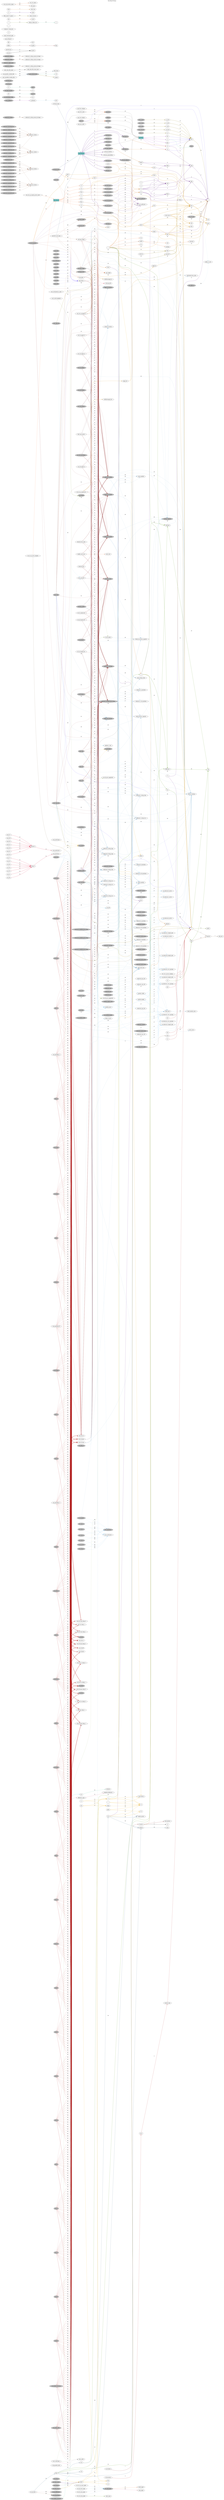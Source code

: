 digraph FlatPlatePV_None {
	label ="Flat Plate PV-None";
	labelloc=top;
	rankdir=LR;
	ranksep="1";
	"parsolve" [shape=polygon, style=filled, fillcolor=darkslategray3]
	"iec61853par" [shape=polygon, style=filled, fillcolor=darkslategray3]
	"celltype" [style=filled, fillcolor=grey]
	"subarray2_dcwiring_loss" [style=filled, fillcolor=grey]
	"cec_gamma_r" [style=filled, fillcolor=grey]
	"par_imp" [style=filled, fillcolor=grey]
	"subarray1_nmody" [style=filled, fillcolor=grey]
	"subarray3_soiling" [style=filled, fillcolor=grey]
	"par_isc" [style=filled, fillcolor=grey]
	"inv_snl_pdco" [style=filled, fillcolor=grey]
	"subarray4_enable" [style=filled, fillcolor=grey]
	"inv_pd_efficiency" [style=filled, fillcolor=grey]
	"sd11par_Io" [style=filled, fillcolor=grey]
	"cec_area" [style=filled, fillcolor=grey]
	"subarray1_diodeconn_loss" [style=filled, fillcolor=grey]
	"spe_reference" [style=filled, fillcolor=grey]
	"cec_is_bifacial" [style=filled, fillcolor=grey]
	"snl_c1" [style=filled, fillcolor=grey]
	"inv_tdc_cec_db" [style=filled, fillcolor=grey]
	"cec_mounting_config" [style=filled, fillcolor=grey]
	"subarray3_enable" [style=filled, fillcolor=grey]
	"snl_b2" [style=filled, fillcolor=grey]
	"inv_tdc_plc" [style=filled, fillcolor=grey]
	"subarray1_nmodx" [style=filled, fillcolor=grey]
	"inv_cec_cg_c0" [style=filled, fillcolor=grey]
	"snl_ref_dT" [style=filled, fillcolor=grey]
	"inv_snl_c3" [style=filled, fillcolor=grey]
	"inv_cec_cg_c1" [style=filled, fillcolor=grey]
	"inv_ds_vdcmax" [style=filled, fillcolor=grey]
	"subarray2_diodeconn_loss" [style=filled, fillcolor=grey]
	"cec_module_width" [style=filled, fillcolor=grey]
	"spe_dT" [style=filled, fillcolor=grey]
	"spe_eff3" [style=filled, fillcolor=grey]
	"subarray3_nstrings" [style=filled, fillcolor=grey]
	"cec_heat_transfer" [style=filled, fillcolor=grey]
	"sd11par_Il" [style=filled, fillcolor=grey]
	"inv_snl_c1" [style=filled, fillcolor=grey]
	"sd11par_Vmp0" [style=filled, fillcolor=grey]
	"inv_cec_cg_eff_cec" [style=filled, fillcolor=grey]
	"subarray3_nameplate_loss" [style=filled, fillcolor=grey]
	"sd11par_Voc0" [style=filled, fillcolor=grey]
	"inv_ds_eff" [style=filled, fillcolor=grey]
	"subarray4_diodeconn_loss" [style=filled, fillcolor=grey]
	"subarray2_nstrings" [style=filled, fillcolor=grey]
	"inv_snl_eff_cec" [style=filled, fillcolor=grey]
	"inv_num_mppt" [style=filled, fillcolor=grey]
	"inv_pd_vdcmax" [style=filled, fillcolor=grey]
	"inv_cec_cg_pdco" [style=filled, fillcolor=grey]
	"inv_snl_vdcmax" [style=filled, fillcolor=grey]
	"inv_cec_cg_c2" [style=filled, fillcolor=grey]
	"snl_vmpo" [style=filled, fillcolor=grey]
	"cec_i_o_ref" [style=filled, fillcolor=grey]
	"par_voc" [style=filled, fillcolor=grey]
	"inv_cec_cg" [shape=polygon, style=filled, fillcolor=darkslategray3]
	"sd11par_area" [style=filled, fillcolor=grey]
	"inv_snl_c0" [style=filled, fillcolor=grey]
	"snl_b0" [style=filled, fillcolor=grey]
	"cec_a_ref" [style=filled, fillcolor=grey]
	"inv_snl_pso" [style=filled, fillcolor=grey]
	"subarray2_mod_orient" [style=filled, fillcolor=grey]
	"sd11par_d2" [style=filled, fillcolor=grey]
	"inv_snl_vdco" [style=filled, fillcolor=grey]
	"inv_tdc_cec_cg" [style=filled, fillcolor=grey]
	"snl_mbvoc" [style=filled, fillcolor=grey]
	"snl_impo" [style=filled, fillcolor=grey]
	"inverter_count" [style=filled, fillcolor=grey]
	"subarray1_tracking_loss" [style=filled, fillcolor=grey]
	"spe_eff4" [style=filled, fillcolor=grey]
	"spe_rad2" [style=filled, fillcolor=grey]
	"inv_tdc_ds" [style=filled, fillcolor=grey]
	"module_model" [style=filled, fillcolor=grey]
	"cec_i_l_ref" [style=filled, fillcolor=grey]
	"snl_series_cells" [style=filled, fillcolor=grey]
	"snl_aimp" [style=filled, fillcolor=grey]
	"subarray1_gcr" [style=filled, fillcolor=grey]
	"cec_v_oc_ref" [style=filled, fillcolor=grey]
	"subarray2_mismatch_loss" [style=filled, fillcolor=grey]
	"sd11par_Isc0" [style=filled, fillcolor=grey]
	"sd11par_Egref" [style=filled, fillcolor=grey]
	"snl_b" [style=filled, fillcolor=grey]
	"sd11par_Imp0" [style=filled, fillcolor=grey]
	"par_area" [style=filled, fillcolor=grey]
	"sd11par_c3" [style=filled, fillcolor=grey]
	"dcoptimizer_loss" [style=filled, fillcolor=grey]
	"mppt_hi_inverter" [style=filled, fillcolor=grey]
	"subarray2_modules_per_string" [style=filled, fillcolor=grey]
	"inv_pd_paco" [style=filled, fillcolor=grey]
	"spe_eff1" [style=filled, fillcolor=grey]
	"subarray4_nstrings" [style=filled, fillcolor=grey]
	"cec_i_mp_ref" [style=filled, fillcolor=grey]
	"spe_b" [style=filled, fillcolor=grey]
	"sd11par_nser" [style=filled, fillcolor=grey]
	"subarray4_gcr" [style=filled, fillcolor=grey]
	"inv_pd_pdco" [style=filled, fillcolor=grey]
	"spe_module_structure" [style=filled, fillcolor=grey]
	"snl_a" [style=filled, fillcolor=grey]
	"cec_i_sc_ref" [style=filled, fillcolor=grey]
	"snl_a2" [style=filled, fillcolor=grey]
	"snl_c0" [style=filled, fillcolor=grey]
	"par_gpmp" [style=filled, fillcolor=grey]
	"snl_b3" [style=filled, fillcolor=grey]
	"subarray3_diodeconn_loss" [style=filled, fillcolor=grey]
	"spe_voc" [style=filled, fillcolor=grey]
	"snl_aisc" [style=filled, fillcolor=grey]
	"snl_a3" [style=filled, fillcolor=grey]
	"snl_bvmpo" [style=filled, fillcolor=grey]
	"mppt_low_inverter" [style=filled, fillcolor=grey]
	"snl_c2" [style=filled, fillcolor=grey]
	"inv_ds_pso" [style=filled, fillcolor=grey]
	"acwiring_loss" [style=filled, fillcolor=grey]
	"cec_module_length" [style=filled, fillcolor=grey]
	"par_bvoc" [style=filled, fillcolor=grey]
	"inv_ds_paco" [style=filled, fillcolor=grey]
	"snl_a1" [style=filled, fillcolor=grey]
	"cec_alpha_sc" [style=filled, fillcolor=grey]
	"subarray4_mod_orient" [style=filled, fillcolor=grey]
	"snl_dtc" [style=filled, fillcolor=grey]
	"snl_bvoco" [style=filled, fillcolor=grey]
	"spe_eff0" [style=filled, fillcolor=grey]
	"subarray1_nameplate_loss" [style=filled, fillcolor=grey]
	"subarray2_nmodx" [style=filled, fillcolor=grey]
	"sd11par_n" [style=filled, fillcolor=grey]
	"snl_mbvmp" [style=filled, fillcolor=grey]
	"inv_snl_paco" [style=filled, fillcolor=grey]
	"inv_pd_eff" [style=filled, fillcolor=grey]
	"snl_n" [style=filled, fillcolor=grey]
	"inv_cec_cg_paco" [style=filled, fillcolor=grey]
	"inv_cec_cg_psco" [style=filled, fillcolor=grey]
	"solar_resource_file" [style=filled, fillcolor=grey]
	"subarray1_modules_per_string" [style=filled, fillcolor=grey]
	"inv_snl_c2" [style=filled, fillcolor=grey]
	"spe_eff2" [style=filled, fillcolor=grey]
	"spe_a" [style=filled, fillcolor=grey]
	"subarray4_dcwiring_loss" [style=filled, fillcolor=grey]
	"subarray1_nstrings" [style=filled, fillcolor=grey]
	"cec_beta_oc" [style=filled, fillcolor=grey]
	"snl_b5" [style=filled, fillcolor=grey]
	"subarray1_mismatch_loss" [style=filled, fillcolor=grey]
	"spe_area" [style=filled, fillcolor=grey]
	"module_aspect_ratio" [style=filled, fillcolor=grey]
	"cec_r_sh_ref" [style=filled, fillcolor=grey]
	"inv_cec_cg_c3" [style=filled, fillcolor=grey]
	"cec_v_mp_ref" [style=filled, fillcolor=grey]
	"spe_rad3" [style=filled, fillcolor=grey]
	"spe_rad4" [style=filled, fillcolor=grey]
	"subarray2_nameplate_loss" [style=filled, fillcolor=grey]
	"par_vmp" [style=filled, fillcolor=grey]
	"subarray3_dcwiring_loss" [style=filled, fillcolor=grey]
	"snl_isco" [style=filled, fillcolor=grey]
	"inv_cec_cg_vdcmax" [style=filled, fillcolor=grey]
	"subarray4_nmody" [style=filled, fillcolor=grey]
	"snl_b1" [style=filled, fillcolor=grey]
	"inv_pd_partload" [style=filled, fillcolor=grey]
	"subarray1_soiling" [style=filled, fillcolor=grey]
	"cec_r_s" [style=filled, fillcolor=grey]
	"snl_fd" [style=filled, fillcolor=grey]
	"snl_ref_b" [style=filled, fillcolor=grey]
	"subarray4_mismatch_loss" [style=filled, fillcolor=grey]
	"subarray2_enable" [style=filled, fillcolor=grey]
	"subarray2_nmody" [style=filled, fillcolor=grey]
	"spe_vmp" [style=filled, fillcolor=grey]
	"snl_a4" [style=filled, fillcolor=grey]
	"cec_temp_corr_mode" [style=filled, fillcolor=grey]
	"sd11par_c1" [style=filled, fillcolor=grey]
	"subarray3_gcr" [style=filled, fillcolor=grey]
	"par_aisc" [style=filled, fillcolor=grey]
	"subarray1_dcwiring_loss" [style=filled, fillcolor=grey]
	"sd11par_d3" [style=filled, fillcolor=grey]
	"subarray3_mismatch_loss" [style=filled, fillcolor=grey]
	"subarray3_mod_orient" [style=filled, fillcolor=grey]
	"subarray1_mod_orient" [style=filled, fillcolor=grey]
	"subarray3_modules_per_string" [style=filled, fillcolor=grey]
	"snl_voco" [style=filled, fillcolor=grey]
	"subarray3_nmodx" [style=filled, fillcolor=grey]
	"subarray2_gcr" [style=filled, fillcolor=grey]
	"subarray3_tracking_loss" [style=filled, fillcolor=grey]
	"snl_area" [style=filled, fillcolor=grey]
	"subarray1_mppt_input" [style=filled, fillcolor=grey]
	"subarray4_modules_per_string" [style=filled, fillcolor=grey]
	"snl_c3" [style=filled, fillcolor=grey]
	"inv_cec_cg_vdco" [style=filled, fillcolor=grey]
	"inverter_model" [style=filled, fillcolor=grey]
	"par_nser" [style=filled, fillcolor=grey]
	"snl_b4" [style=filled, fillcolor=grey]
	"sd11par_c2" [style=filled, fillcolor=grey]
	"subarray4_nmodx" [style=filled, fillcolor=grey]
	"system_capacity" [style=filled, fillcolor=grey]
	"spe_rad0" [style=filled, fillcolor=grey]
	"snl_a0" [style=filled, fillcolor=grey]
	"subarray4_soiling" [style=filled, fillcolor=grey]
	"subarray4_tracking_loss" [style=filled, fillcolor=grey]
	"subarray2_tracking_loss" [style=filled, fillcolor=grey]
	"spe_rad1" [style=filled, fillcolor=grey]
	"subarray4_nameplate_loss" [style=filled, fillcolor=grey]
	"snl_ref_a" [style=filled, fillcolor=grey]
	"sd11par_alphaIsc" [style=filled, fillcolor=grey]
	"subarray3_nmody" [style=filled, fillcolor=grey]
	"snl_module_structure" [style=filled, fillcolor=grey]
	"subarray2_soiling" [style=filled, fillcolor=grey]
	"sd11par_d1" [style=filled, fillcolor=grey]

	"geocode_ok" -> "ok_test" [label=0, color = black];
	"log_file" -> "flog" [label=1, color = brown4];
	"location" -> "pb_locations" [label=1, color = brown4];
	"location" -> "g" [label=0, color = black];
	"location" -> "dataset" [label=2, color = darkorange3];
	"Rsh" -> "Icec" [label=3, color = lightslateblue];
	"Rs" -> "Icec" [label=3, color = lightslateblue];
	"parsolve" -> "a" [label=4, color = mediumorchid];
	"parsolve" -> "Il" [label=4, color = mediumorchid];
	"parsolve" -> "Io" [label=4, color = mediumorchid];
	"parsolve" -> "Rs" [label=4, color = mediumorchid];
	"parsolve" -> "Rsh" [label=4, color = mediumorchid];
	"minute_step" -> "x" [label=5, color = firebrick];
	"iec61853par" -> "sd11par_alphaIsc" [label=6, color = indigo];
	"iec61853par" -> "sd11par_betaVoc" [label=6, color = indigo];
	"iec61853par" -> "sd11par_gammaPmp" [label=6, color = indigo];
	"iec61853par" -> "sd11par_n" [label=6, color = indigo];
	"iec61853par" -> "sd11par_Il" [label=6, color = indigo];
	"iec61853par" -> "sd11par_Io" [label=6, color = indigo];
	"iec61853par" -> "sd11par_Egref" [label=6, color = indigo];
	"iec61853par" -> "sd11par_c1" [label=6, color = indigo];
	"iec61853par" -> "sd11par_c2" [label=6, color = indigo];
	"iec61853par" -> "sd11par_c3" [label=6, color = indigo];
	"iec61853par" -> "sd11par_d1" [label=6, color = indigo];
	"iec61853par" -> "sd11par_d2" [label=6, color = indigo];
	"iec61853par" -> "sd11par_d3" [label=6, color = indigo];
	"numcols" -> "ndx_new" [label=7, color = burlywood4];
	"file" -> "key" [label=8, color = azure4];
	"Egop" -> "Ioop" [label=9, color = darkorchid4];
	"Ilop" -> "y" [label=9, color = darkorchid4];
	"V" -> "x" [label=9, color = darkorchid4];
	"V" -> "y" [label=9, color = darkorchid4];
	"Tc" -> "aop" [label=9, color = darkorchid4];
	"Tc" -> "Ilop" [label=9, color = darkorchid4];
	"Tc" -> "Egop" [label=9, color = darkorchid4];
	"Tc" -> "Ioop" [label=9, color = darkorchid4];
	"Tc" -> "Rsop" [label=9, color = darkorchid4];
	"Irr" -> "Ilop" [label=9, color = darkorchid4];
	"Irr" -> "Rsop" [label=9, color = darkorchid4];
	"Irr" -> "Rshop" [label=9, color = darkorchid4];
	"vmax" -> "incr" [label=9, color = darkorchid4];
	"nser" -> "aop" [label=9, color = darkorchid4];
	"Io" -> "Ioop" [label=9, color = darkorchid4];
	"Io" -> "Icec" [label=3, color = lightslateblue];
	"ms" -> "editable" [label=10, color = aquamarine3];
	"get_settings()( "solar_download_path" )+"
"+replace()( clean_list, ";", "
" )" -> "library_folder_list" [label=11, color = olivedrab];
	"nrec" -> "minute_step" [label=5, color = firebrick];
	"efficiency_type" -> "weighted_efficiency" [label=12, color = palevioletred];
	"T" -> "nPairs" [label=13, color = darkgoldenrod2];
	"T" -> "yy" [label=13, color = darkgoldenrod2];
	"T" -> "intervalEnd" [label=13, color = darkgoldenrod2];
	"Icec" -> "y" [label=14, color = gold4];
	"Vcec" -> "Icec" [label=14, color = gold4];
	"Vcec" -> "x" [label=14, color = gold4];
	"interval" -> "Vcec" [label=14, color = gold4];
	"i_mp_ref" -> "Icec" [label=14, color = gold4];
	"i_mp_ref" -> "y" [label=14, color = gold4];
	"i_o_ref" -> "Icec" [label=14, color = gold4];
	"i_l_ref" -> "Icec" [label=14, color = gold4];
	"eff_euro" -> "inv_pd_eff_euro" [label=15, color = crimson];
	"Rshop" -> "y" [label=9, color = darkorchid4];
	"euro_F7" -> "eff_euro" [label=15, color = crimson];
	"euro_F6" -> "eff_euro" [label=15, color = crimson];
	"euro_F5" -> "eff_euro" [label=15, color = crimson];
	"euro_F2" -> "eff_euro" [label=15, color = crimson];
	"ndx" -> "eff" [label=16, color = chartreuse4];
	"ndx" -> "numcols" [label=17, color = sienna4];
	"nu" -> "ndx" [label=16, color = chartreuse4];
	"Efficiency" -> "eff" [label=16, color = chartreuse4];
	"n" -> "Partload" [label=16, color = chartreuse4];
	"n" -> "Efficiency" [label=16, color = chartreuse4];
	"n" -> "nu" [label=16, color = chartreuse4];
	"n" -> "aop" [label=9, color = darkorchid4];
	"n" -> "dataset" [label=2, color = darkorange3];
	"cec_F7" -> "eff_cec" [label=15, color = crimson];
	"cec_F5" -> "eff_cec" [label=15, color = crimson];
	"cec_F4" -> "eff_cec" [label=15, color = crimson];
	"cec_F3" -> "eff_cec" [label=15, color = crimson];
	"cec_F2" -> "eff_cec" [label=15, color = crimson];
	"cec_F1" -> "eff_cec" [label=15, color = crimson];
	"a_ref" -> "Icec" [label=14, color = gold4];
	"np" -> "output_power" [label=18, color = skyblue4];
	"np" -> "eff_plot" [label=18, color = skyblue4];
	"np" -> "xx" [label=13, color = darkgoldenrod2];
	"np" -> "yy" [label=13, color = darkgoldenrod2];
	"np" -> "incr" [label=9, color = darkorchid4];
	"x" -> "eff" [label=16, color = chartreuse4];
	"x" -> "paths" [label=11, color = olivedrab];
	"x" -> "numcols" [label=7, color = burlywood4];
	"array_size" -> "x" [label=19, color = orange3];
	"array_size" -> "xlow" [label=19, color = orange3];
	"array_size" -> "xhi" [label=19, color = orange3];
	"array_size" -> "y" [label=19, color = orange3];
	"array_size" -> "ylow" [label=19, color = orange3];
	"array_size" -> "yhi" [label=19, color = orange3];
	"pac" -> "y" [label=19, color = orange3];
	"pac" -> "ylow" [label=19, color = orange3];
	"pac" -> "yhi" [label=19, color = orange3];
	"pdc" -> "x" [label=19, color = orange3];
	"pdc" -> "xlow" [label=19, color = orange3];
	"pdc" -> "xhi" [label=19, color = orange3];
	"pdc" -> "pac" [label=19, color = orange3];
	"pdc" -> "y" [label=19, color = orange3];
	"pdc" -> "ylow" [label=19, color = orange3];
	"pdc" -> "yhi" [label=19, color = orange3];
	"paco" -> "pac" [label=19, color = orange3];
	"celltype" -> "parsolve" [label=20, color = seashell4];
	"pso" -> "pac" [label=19, color = orange3];
	"pdco" -> "pdc" [label=19, color = orange3];
	"pdco" -> "pac" [label=19, color = orange3];
	"pdco" -> "x" [label=19, color = orange3];
	"pdco" -> "xlow" [label=19, color = orange3];
	"pdco" -> "xhi" [label=19, color = orange3];
	"vdco" -> "pac" [label=19, color = orange3];
	"c3" -> "inv_cec_cg_c3" [label=21, color = sienna];
	"c3" -> "pac" [label=19, color = orange3];
	"c2" -> "inv_cec_cg_c2" [label=21, color = sienna];
	"c2" -> "pac" [label=19, color = orange3];
	"c1" -> "inv_cec_cg_c1" [label=21, color = sienna];
	"c1" -> "pac" [label=19, color = orange3];
	"c0" -> "inv_cec_cg_c0" [label=21, color = sienna];
	"c0" -> "pac" [label=19, color = orange3];
	"Pso" -> "inv_cec_cg_psco" [label=21, color = sienna];
	"Pdco" -> "inv_cec_cg_pdco" [label=21, color = sienna];
	"obj" -> "result" [label=22, color = sienna1];
	"prefix" -> "tracking" [label=23, color = sienna2];
	"prefix" -> "tel" [label=23, color = sienna2];
	"par_bvoc_display" -> "par_bvoc" [label=24, style=dashed, color = sienna3];
	"subarray2_dcwiring_loss" -> "subarray2_dcloss" [label=25, style=dashed, color = sienna4];
	"cec_gamma_r" -> "gamma_r_calc" [label=26, style=dashed, color = skyblue];
	"r_sh_ref" -> "Icec" [label=14, color = gold4];
	"city" -> "x" [label=5, color = firebrick];
	"par_imp" -> "par_pmp" [label=24, style=dashed, color = sienna3];
	"par_imp" -> "par_mpeff" [label=24, style=dashed, color = sienna3];
	"par_imp" -> "parsolve" [label=20, color = seashell4];
	"par_imp" -> "y" [label=3, color = lightslateblue];
	"subarray1_nmody" -> "ui_subarray1_row_spacing" [label=27, style=dashed, color = skyblue1];
	"subarray1_nmody" -> "ui_subarray1_nrows" [label=27, style=dashed, color = skyblue1];
	"subarray1_nmody" -> "ui_subarray1_length_side" [label=27, style=dashed, color = skyblue1];
	"subarray3_soiling" -> "subarray3_soiling_annual_average" [label=25, style=dashed, color = sienna4];
	"par_isc" -> "par_aisc" [label=24, style=dashed, color = sienna3];
	"par_isc" -> "parsolve" [label=20, color = seashell4];
	"par_isc" -> "y" [label=3, color = lightslateblue];
	"inv_snl_pdco" -> "inv_snl_eff_cec" [label=28, style=dashed, color = skyblue2];
	"inv_snl_pdco" -> "inv_snl_eff_euro" [label=28, style=dashed, color = skyblue2];
	"inv_snl_pdco" -> "total_dc_inverter_capacity" [label=29, style=dashed, color = skyblue3];
	"subarray4_enable" -> "layout_warning" [label=29, style=dashed, color = skyblue3];
	"subarray4_enable" -> "total_land_area" [label=29, style=dashed, color = skyblue3];
	"subarray4_enable" -> "num_strings_total" [label=29, style=dashed, color = skyblue3];
	"subarray4_enable" -> "subarray4_nmodules" [label=29, style=dashed, color = skyblue3];
	"subarray4_enable" -> "num_enabled" [label=29, style=dashed, color = skyblue3];
	"subarray4_enable" -> "total_modules" [label=29, style=dashed, color = skyblue3];
	"subarray4_enable" -> "subarray4_ref_nmodules" [label=27, style=dashed, color = skyblue1];
	"solar_data_file_name" -> "solar_resource_file" [label=30, style=dashed, color = skyblue4];
	"solar_data_file_name" -> "solar_data_file_name_load" [label=31, color = black];
	"inv_ds_num_mppt" -> "inv_num_mppt" [label=29, style=dashed, color = skyblue3];
	"inv_cec_cg_sample_power_units" -> "inv_cec_cg" [label=22, color = sienna1];
	"spe_power" -> "system_capacity" [label=29, style=dashed, color = skyblue3];
	"spe_power" -> "subarray2_enable" [label=32, style=dashed, color = brown4];
	"spe_power" -> "subarray3_enable" [label=32, style=dashed, color = brown4];
	"spe_power" -> "subarray4_enable" [label=32, style=dashed, color = brown4];
	"spe_power" -> "subarray1_modules_per_string" [label=32, style=dashed, color = brown4];
	"spe_power" -> "subarray1_nstrings" [label=32, style=dashed, color = brown4];
	"spe_power" -> "inverter_count" [label=32, style=dashed, color = brown4];
	"sd11par_Io" -> "Io" [label=33, color = darkorange3];
	"cec_area" -> "cec_eff" [label=26, style=dashed, color = skyblue];
	"cec_area" -> "cec_module_length" [label=26, style=dashed, color = skyblue];
	"cec_area" -> "total_land_area" [label=29, style=dashed, color = skyblue3];
	"cec_area" -> "total_area" [label=29, style=dashed, color = skyblue3];
	"cec_area" -> "module_area" [label=27, style=dashed, color = skyblue1];
	"subarray1_diodeconn_loss" -> "subarray1_dcloss" [label=25, style=dashed, color = sienna4];
	"spe_reference" -> "spe_power" [label=34, style=dashed, color = lightslateblue];
	"cec_is_bifacial" -> "is_bifacial" [label=35, color = mediumorchid];
	"Partload" -> "eff" [label=16, color = chartreuse4];
	"snl_c1" -> "snl_ref_a" [label=36, style=dashed, color = firebrick];
	"snl_c1" -> "snl_ref_b" [label=36, style=dashed, color = firebrick];
	"snl_c1" -> "snl_ref_dT" [label=36, style=dashed, color = firebrick];
	"snl_c1" -> "snl_ref_isc" [label=36, style=dashed, color = firebrick];
	"snl_c1" -> "snl_ref_isc_temp_0" [label=36, style=dashed, color = firebrick];
	"snl_c1" -> "snl_ref_isc_temp_1" [label=36, style=dashed, color = firebrick];
	"snl_c1" -> "snl_ref_imp" [label=36, style=dashed, color = firebrick];
	"snl_c1" -> "snl_ref_imp_temp_0" [label=36, style=dashed, color = firebrick];
	"snl_c1" -> "snl_imp_temp_1" [label=36, style=dashed, color = firebrick];
	"snl_c1" -> "snl_ref_vmp" [label=36, style=dashed, color = firebrick];
	"snl_c1" -> "snl_ref_vmp_temp_0" [label=36, style=dashed, color = firebrick];
	"snl_c1" -> "snl_ref_vmp_temp_1" [label=36, style=dashed, color = firebrick];
	"snl_c1" -> "snl_ref_pmp" [label=36, style=dashed, color = firebrick];
	"snl_c1" -> "snl_ref_pmp_temp_0" [label=36, style=dashed, color = firebrick];
	"snl_c1" -> "snl_ref_pmp_temp_1" [label=36, style=dashed, color = firebrick];
	"snl_c1" -> "snl_ref_voc" [label=36, style=dashed, color = firebrick];
	"snl_c1" -> "snl_ref_voc_temp_0" [label=36, style=dashed, color = firebrick];
	"snl_c1" -> "snl_voc_temp_1" [label=36, style=dashed, color = firebrick];
	"snl_c1" -> "snl_ref_eff" [label=36, style=dashed, color = firebrick];
	"inv_tdc_cec_db" -> "input" [label=37, color = indigo];
	"cec_mounting_config" -> "mc" [label=38, color = burlywood4];
	"curves" -> "Irr" [label=33, color = darkorange3];
	"curves" -> "Tc" [label=33, color = darkorange3];
	"subarray3_enable" -> "layout_warning" [label=29, style=dashed, color = skyblue3];
	"subarray3_enable" -> "total_land_area" [label=29, style=dashed, color = skyblue3];
	"subarray3_enable" -> "num_strings_total" [label=29, style=dashed, color = skyblue3];
	"subarray3_enable" -> "num_enabled" [label=29, style=dashed, color = skyblue3];
	"subarray3_enable" -> "total_modules" [label=29, style=dashed, color = skyblue3];
	"subarray3_enable" -> "subarray3_nmodules" [label=29, style=dashed, color = skyblue3];
	"subarray3_enable" -> "subarray3_ref_nmodules" [label=27, style=dashed, color = skyblue1];
	"snl_b2" -> "snl_ref_a" [label=36, style=dashed, color = firebrick];
	"snl_b2" -> "snl_ref_b" [label=36, style=dashed, color = firebrick];
	"snl_b2" -> "snl_ref_dT" [label=36, style=dashed, color = firebrick];
	"snl_b2" -> "snl_ref_isc" [label=36, style=dashed, color = firebrick];
	"snl_b2" -> "snl_ref_isc_temp_0" [label=36, style=dashed, color = firebrick];
	"snl_b2" -> "snl_ref_isc_temp_1" [label=36, style=dashed, color = firebrick];
	"snl_b2" -> "snl_ref_imp" [label=36, style=dashed, color = firebrick];
	"snl_b2" -> "snl_ref_imp_temp_0" [label=36, style=dashed, color = firebrick];
	"snl_b2" -> "snl_imp_temp_1" [label=36, style=dashed, color = firebrick];
	"snl_b2" -> "snl_ref_vmp" [label=36, style=dashed, color = firebrick];
	"snl_b2" -> "snl_ref_vmp_temp_0" [label=36, style=dashed, color = firebrick];
	"snl_b2" -> "snl_ref_vmp_temp_1" [label=36, style=dashed, color = firebrick];
	"snl_b2" -> "snl_ref_pmp" [label=36, style=dashed, color = firebrick];
	"snl_b2" -> "snl_ref_pmp_temp_0" [label=36, style=dashed, color = firebrick];
	"snl_b2" -> "snl_ref_pmp_temp_1" [label=36, style=dashed, color = firebrick];
	"snl_b2" -> "snl_ref_voc" [label=36, style=dashed, color = firebrick];
	"snl_b2" -> "snl_ref_voc_temp_0" [label=36, style=dashed, color = firebrick];
	"snl_b2" -> "snl_voc_temp_1" [label=36, style=dashed, color = firebrick];
	"snl_b2" -> "snl_ref_eff" [label=36, style=dashed, color = firebrick];
	"par_aisc_display" -> "par_aisc" [label=24, style=dashed, color = sienna3];
	"inv_tdc_plc" -> "input" [label=39, color = azure4];
	"subarray1_nmodx" -> "ui_subarray1_nrows" [label=27, style=dashed, color = skyblue1];
	"inv_cec_cg_c0" -> "inv_cec_cg_eff_cec" [label=40, style=dashed, color = darkorchid4];
	"inv_cec_cg_c0" -> "inv_cec_cg_eff_euro" [label=40, style=dashed, color = darkorchid4];
	"aisc" -> "Ilop" [label=9, color = darkorchid4];
	"inv_snl_mppt_low" -> "mppt_low_inverter" [label=29, style=dashed, color = skyblue3];
	"inv_snl_mppt_low" -> "subarray2_enable" [label=32, style=dashed, color = brown4];
	"inv_snl_mppt_low" -> "subarray3_enable" [label=32, style=dashed, color = brown4];
	"inv_snl_mppt_low" -> "subarray4_enable" [label=32, style=dashed, color = brown4];
	"inv_snl_mppt_low" -> "subarray1_modules_per_string" [label=32, style=dashed, color = brown4];
	"inv_snl_mppt_low" -> "subarray1_nstrings" [label=32, style=dashed, color = brown4];
	"inv_snl_mppt_low" -> "inverter_count" [label=32, style=dashed, color = brown4];
	"data" -> "row" [label=18, color = skyblue4];
	"data" -> "col" [label=18, color = skyblue4];
	"data" -> "output_power" [label=18, color = skyblue4];
	"data" -> "eff_plot" [label=18, color = skyblue4];
	"data" -> "Partload" [label=16, color = chartreuse4];
	"data" -> "Efficiency" [label=16, color = chartreuse4];
	"inv_snl_c3" -> "inv_snl_eff_cec" [label=28, style=dashed, color = skyblue2];
	"inv_snl_c3" -> "inv_snl_eff_euro" [label=28, style=dashed, color = skyblue2];
	"inv_cec_cg_c1" -> "inv_cec_cg_eff_cec" [label=40, style=dashed, color = darkorchid4];
	"inv_cec_cg_c1" -> "inv_cec_cg_eff_euro" [label=40, style=dashed, color = darkorchid4];
	"inv_ds_vdcmax" -> "vdcmax_inverter" [label=29, style=dashed, color = skyblue3];
	"inv_ds_vdcmax" -> "subarray2_enable" [label=32, style=dashed, color = brown4];
	"inv_ds_vdcmax" -> "subarray3_enable" [label=32, style=dashed, color = brown4];
	"inv_ds_vdcmax" -> "subarray4_enable" [label=32, style=dashed, color = brown4];
	"inv_ds_vdcmax" -> "subarray1_modules_per_string" [label=32, style=dashed, color = brown4];
	"inv_ds_vdcmax" -> "subarray1_nstrings" [label=32, style=dashed, color = brown4];
	"inv_ds_vdcmax" -> "inverter_count" [label=32, style=dashed, color = brown4];
	"subarray3_gcr_ref" -> "ui_subarray3_row_spacing" [label=27, style=dashed, color = skyblue1];
	"subarray2_diodeconn_loss" -> "subarray2_dcloss" [label=25, style=dashed, color = sienna4];
	"cec_module_width" -> "cec_module_length" [label=26, style=dashed, color = skyblue];
	"spe_eff3" -> "spe_power" [label=34, style=dashed, color = lightslateblue];
	"subarray3_nstrings" -> "total_land_area" [label=29, style=dashed, color = skyblue3];
	"subarray3_nstrings" -> "num_strings_total" [label=29, style=dashed, color = skyblue3];
	"subarray3_nstrings" -> "total_modules" [label=29, style=dashed, color = skyblue3];
	"subarray3_nstrings" -> "subarray3_nmodules" [label=29, style=dashed, color = skyblue3];
	"subarray3_nstrings" -> "subarray3_ref_nmodules" [label=27, style=dashed, color = skyblue1];
	"cec_heat_transfer" -> "ht" [label=38, color = burlywood4];
	"sd11par_Il" -> "Il" [label=33, color = darkorange3];
	"inv_snl_c1" -> "inv_snl_eff_cec" [label=28, style=dashed, color = skyblue2];
	"inv_snl_c1" -> "inv_snl_eff_euro" [label=28, style=dashed, color = skyblue2];
	"sd11par_Vmp0" -> "layout_warning" [label=29, style=dashed, color = skyblue3];
	"sd11par_Vmp0" -> "subarray1_string_vmp" [label=29, style=dashed, color = skyblue3];
	"sd11par_Vmp0" -> "subarray4_string_vmp" [label=29, style=dashed, color = skyblue3];
	"sd11par_Vmp0" -> "subarray2_string_vmp" [label=29, style=dashed, color = skyblue3];
	"sd11par_Vmp0" -> "subarray2_enable" [label=32, style=dashed, color = brown4];
	"sd11par_Vmp0" -> "subarray3_enable" [label=32, style=dashed, color = brown4];
	"sd11par_Vmp0" -> "subarray4_enable" [label=32, style=dashed, color = brown4];
	"sd11par_Vmp0" -> "subarray1_modules_per_string" [label=32, style=dashed, color = brown4];
	"sd11par_Vmp0" -> "subarray1_nstrings" [label=32, style=dashed, color = brown4];
	"sd11par_Vmp0" -> "inverter_count" [label=32, style=dashed, color = brown4];
	"sd11par_Vmp0" -> "subarray3_string_vmp" [label=29, style=dashed, color = skyblue3];
	"subarray3_nameplate_loss" -> "subarray3_dcloss" [label=25, style=dashed, color = sienna4];
	"sd11par_Voc0" -> "layout_warning" [label=29, style=dashed, color = skyblue3];
	"sd11par_Voc0" -> "subarray3_string_voc" [label=29, style=dashed, color = skyblue3];
	"sd11par_Voc0" -> "subarray1_string_voc" [label=29, style=dashed, color = skyblue3];
	"sd11par_Voc0" -> "subarray4_string_voc" [label=29, style=dashed, color = skyblue3];
	"sd11par_Voc0" -> "subarray2_enable" [label=32, style=dashed, color = brown4];
	"sd11par_Voc0" -> "subarray3_enable" [label=32, style=dashed, color = brown4];
	"sd11par_Voc0" -> "subarray4_enable" [label=32, style=dashed, color = brown4];
	"sd11par_Voc0" -> "subarray1_modules_per_string" [label=32, style=dashed, color = brown4];
	"sd11par_Voc0" -> "subarray1_nstrings" [label=32, style=dashed, color = brown4];
	"sd11par_Voc0" -> "inverter_count" [label=32, style=dashed, color = brown4];
	"sd11par_Voc0" -> "subarray2_string_voc" [label=29, style=dashed, color = skyblue3];
	"sd11par_Voc0" -> "vmax" [label=33, color = darkorange3];
	"library_folder_list" -> "L" [label=41, color = aquamarine3];
	"wf_nrecords" -> "nrec" [label=5, color = firebrick];
	"inv_ds_eff" -> "inv_ds_pdco" [label=42, style=dashed, color = olivedrab];
	"inv_ds_eff_weighted" -> "inv_ds_eff" [label=42, style=dashed, color = olivedrab];
	"subarray4_diodeconn_loss" -> "subarray4_dcloss" [label=25, style=dashed, color = sienna4];
	"subarray2_nstrings" -> "total_land_area" [label=29, style=dashed, color = skyblue3];
	"subarray2_nstrings" -> "num_strings_total" [label=29, style=dashed, color = skyblue3];
	"subarray2_nstrings" -> "subarray2_nmodules" [label=29, style=dashed, color = skyblue3];
	"subarray2_nstrings" -> "total_modules" [label=29, style=dashed, color = skyblue3];
	"subarray2_nstrings" -> "subarray2_ref_nmodules" [label=27, style=dashed, color = skyblue1];
	"batt_max_power" -> "layout_warning" [label=29, style=dashed, color = skyblue3];
	"batt_max_power" -> "subarray2_enable" [label=32, style=dashed, color = brown4];
	"batt_max_power" -> "subarray3_enable" [label=32, style=dashed, color = brown4];
	"batt_max_power" -> "subarray4_enable" [label=32, style=dashed, color = brown4];
	"batt_max_power" -> "subarray1_modules_per_string" [label=32, style=dashed, color = brown4];
	"batt_max_power" -> "subarray1_nstrings" [label=32, style=dashed, color = brown4];
	"batt_max_power" -> "inverter_count" [label=32, style=dashed, color = brown4];
	"inv_pd_mppt_hi" -> "mppt_hi_inverter" [label=29, style=dashed, color = skyblue3];
	"inv_pd_mppt_hi" -> "subarray2_enable" [label=32, style=dashed, color = brown4];
	"inv_pd_mppt_hi" -> "subarray3_enable" [label=32, style=dashed, color = brown4];
	"inv_pd_mppt_hi" -> "subarray4_enable" [label=32, style=dashed, color = brown4];
	"inv_pd_mppt_hi" -> "subarray1_modules_per_string" [label=32, style=dashed, color = brown4];
	"inv_pd_mppt_hi" -> "subarray1_nstrings" [label=32, style=dashed, color = brown4];
	"inv_pd_mppt_hi" -> "inverter_count" [label=32, style=dashed, color = brown4];
	"inv_num_mppt" -> "multi_mppt" [label=23, color = sienna2];
	"inv_num_mppt" -> "num_mppt" [label=43, color = palevioletred];
	"inv_pd_vdcmax" -> "vdcmax_inverter" [label=29, style=dashed, color = skyblue3];
	"inv_pd_vdcmax" -> "subarray2_enable" [label=32, style=dashed, color = brown4];
	"inv_pd_vdcmax" -> "subarray3_enable" [label=32, style=dashed, color = brown4];
	"inv_pd_vdcmax" -> "subarray4_enable" [label=32, style=dashed, color = brown4];
	"inv_pd_vdcmax" -> "subarray1_modules_per_string" [label=32, style=dashed, color = brown4];
	"inv_pd_vdcmax" -> "subarray1_nstrings" [label=32, style=dashed, color = brown4];
	"inv_pd_vdcmax" -> "inverter_count" [label=32, style=dashed, color = brown4];
	"inv_pd_eff_cec" -> "inv_pd_eff" [label=44, style=dashed, color = darkgoldenrod2];
	"input" -> "nr" [label=13, color = darkgoldenrod2];
	"input" -> "Vdc" [label=13, color = darkgoldenrod2];
	"input" -> "T" [label=13, color = darkgoldenrod2];
	"input" -> "slope" [label=13, color = darkgoldenrod2];
	"inv_ds_pdco" -> "total_dc_inverter_capacity" [label=29, style=dashed, color = skyblue3];
	"inv_cec_cg_pdco" -> "inv_cec_cg_eff_cec" [label=40, style=dashed, color = darkorchid4];
	"inv_cec_cg_pdco" -> "inv_cec_cg_eff_euro" [label=40, style=dashed, color = darkorchid4];
	"inv_cec_cg_pdco" -> "total_dc_inverter_capacity" [label=29, style=dashed, color = skyblue3];
	"inv_cec_cg_pdco" -> "pdco" [label=19, color = orange3];
	"file_to_key()( f_name )" -> "solar_resource" [label=45, color = gold4];
	"inv_snl_vdcmax" -> "vdcmax_inverter" [label=29, style=dashed, color = skyblue3];
	"inv_snl_vdcmax" -> "subarray2_enable" [label=32, style=dashed, color = brown4];
	"inv_snl_vdcmax" -> "subarray3_enable" [label=32, style=dashed, color = brown4];
	"inv_snl_vdcmax" -> "subarray4_enable" [label=32, style=dashed, color = brown4];
	"inv_snl_vdcmax" -> "subarray1_modules_per_string" [label=32, style=dashed, color = brown4];
	"inv_snl_vdcmax" -> "subarray1_nstrings" [label=32, style=dashed, color = brown4];
	"inv_snl_vdcmax" -> "inverter_count" [label=32, style=dashed, color = brown4];
	"inv_cec_cg_c2" -> "inv_cec_cg_eff_cec" [label=40, style=dashed, color = darkorchid4];
	"inv_cec_cg_c2" -> "inv_cec_cg_eff_euro" [label=40, style=dashed, color = darkorchid4];
	"snl_vmpo" -> "snl_ref_a" [label=36, style=dashed, color = firebrick];
	"snl_vmpo" -> "snl_ref_b" [label=36, style=dashed, color = firebrick];
	"snl_vmpo" -> "snl_ref_dT" [label=36, style=dashed, color = firebrick];
	"snl_vmpo" -> "snl_ref_isc" [label=36, style=dashed, color = firebrick];
	"snl_vmpo" -> "snl_ref_isc_temp_0" [label=36, style=dashed, color = firebrick];
	"snl_vmpo" -> "snl_ref_isc_temp_1" [label=36, style=dashed, color = firebrick];
	"snl_vmpo" -> "snl_ref_imp" [label=36, style=dashed, color = firebrick];
	"snl_vmpo" -> "snl_ref_imp_temp_0" [label=36, style=dashed, color = firebrick];
	"snl_vmpo" -> "snl_imp_temp_1" [label=36, style=dashed, color = firebrick];
	"snl_vmpo" -> "snl_ref_vmp" [label=36, style=dashed, color = firebrick];
	"snl_vmpo" -> "snl_ref_vmp_temp_0" [label=36, style=dashed, color = firebrick];
	"snl_vmpo" -> "snl_ref_vmp_temp_1" [label=36, style=dashed, color = firebrick];
	"snl_vmpo" -> "snl_ref_pmp" [label=36, style=dashed, color = firebrick];
	"snl_vmpo" -> "snl_ref_pmp_temp_0" [label=36, style=dashed, color = firebrick];
	"snl_vmpo" -> "snl_ref_pmp_temp_1" [label=36, style=dashed, color = firebrick];
	"snl_vmpo" -> "snl_ref_voc" [label=36, style=dashed, color = firebrick];
	"snl_vmpo" -> "snl_ref_voc_temp_0" [label=36, style=dashed, color = firebrick];
	"snl_vmpo" -> "snl_voc_temp_1" [label=36, style=dashed, color = firebrick];
	"snl_vmpo" -> "snl_ref_eff" [label=36, style=dashed, color = firebrick];
	"snl_specified_dT" -> "snl_ref_a" [label=36, style=dashed, color = firebrick];
	"snl_specified_dT" -> "snl_ref_b" [label=36, style=dashed, color = firebrick];
	"snl_specified_dT" -> "snl_ref_dT" [label=36, style=dashed, color = firebrick];
	"snl_specified_dT" -> "snl_ref_isc" [label=36, style=dashed, color = firebrick];
	"snl_specified_dT" -> "snl_ref_isc_temp_0" [label=36, style=dashed, color = firebrick];
	"snl_specified_dT" -> "snl_ref_isc_temp_1" [label=36, style=dashed, color = firebrick];
	"snl_specified_dT" -> "snl_ref_imp" [label=36, style=dashed, color = firebrick];
	"snl_specified_dT" -> "snl_ref_imp_temp_0" [label=36, style=dashed, color = firebrick];
	"snl_specified_dT" -> "snl_imp_temp_1" [label=36, style=dashed, color = firebrick];
	"snl_specified_dT" -> "snl_ref_vmp" [label=36, style=dashed, color = firebrick];
	"snl_specified_dT" -> "snl_ref_vmp_temp_0" [label=36, style=dashed, color = firebrick];
	"snl_specified_dT" -> "snl_ref_vmp_temp_1" [label=36, style=dashed, color = firebrick];
	"snl_specified_dT" -> "snl_ref_pmp" [label=36, style=dashed, color = firebrick];
	"snl_specified_dT" -> "snl_ref_pmp_temp_0" [label=36, style=dashed, color = firebrick];
	"snl_specified_dT" -> "snl_ref_pmp_temp_1" [label=36, style=dashed, color = firebrick];
	"snl_specified_dT" -> "snl_ref_voc" [label=36, style=dashed, color = firebrick];
	"snl_specified_dT" -> "snl_ref_voc_temp_0" [label=36, style=dashed, color = firebrick];
	"snl_specified_dT" -> "snl_voc_temp_1" [label=36, style=dashed, color = firebrick];
	"snl_specified_dT" -> "snl_ref_eff" [label=36, style=dashed, color = firebrick];
	"subarray2_string_vmp" -> "layout_warning" [label=29, style=dashed, color = skyblue3];
	"cec_i_o_ref" -> "i_o_ref" [label=14, color = gold4];
	"aop" -> "y" [label=9, color = darkorchid4];
	"par_voc" -> "par_bvoc" [label=24, style=dashed, color = sienna3];
	"par_voc" -> "layout_warning" [label=29, style=dashed, color = skyblue3];
	"par_voc" -> "subarray3_string_voc" [label=29, style=dashed, color = skyblue3];
	"par_voc" -> "subarray1_string_voc" [label=29, style=dashed, color = skyblue3];
	"par_voc" -> "subarray4_string_voc" [label=29, style=dashed, color = skyblue3];
	"par_voc" -> "subarray2_enable" [label=32, style=dashed, color = brown4];
	"par_voc" -> "subarray3_enable" [label=32, style=dashed, color = brown4];
	"par_voc" -> "subarray4_enable" [label=32, style=dashed, color = brown4];
	"par_voc" -> "subarray1_modules_per_string" [label=32, style=dashed, color = brown4];
	"par_voc" -> "subarray1_nstrings" [label=32, style=dashed, color = brown4];
	"par_voc" -> "inverter_count" [label=32, style=dashed, color = brown4];
	"par_voc" -> "subarray2_string_voc" [label=29, style=dashed, color = skyblue3];
	"par_voc" -> "parsolve" [label=20, color = seashell4];
	"par_voc" -> "x" [label=3, color = lightslateblue];
	"inv_cec_cg" -> "Pdco" [label=22, color = sienna1];
	"inv_cec_cg" -> "Vdco" [label=22, color = sienna1];
	"inv_cec_cg" -> "Pso" [label=22, color = sienna1];
	"inv_cec_cg" -> "c0" [label=22, color = sienna1];
	"inv_cec_cg" -> "c1" [label=22, color = sienna1];
	"inv_cec_cg" -> "c2" [label=22, color = sienna1];
	"inv_cec_cg" -> "c3" [label=22, color = sienna1];
	"sd11par_area" -> "sd11par_eff" [label=46, style=dashed, color = crimson];
	"sd11par_area" -> "total_land_area" [label=29, style=dashed, color = skyblue3];
	"sd11par_area" -> "total_area" [label=29, style=dashed, color = skyblue3];
	"sd11par_area" -> "module_area" [label=27, style=dashed, color = skyblue1];
	"inv_snl_c0" -> "inv_snl_eff_cec" [label=28, style=dashed, color = skyblue2];
	"inv_snl_c0" -> "inv_snl_eff_euro" [label=28, style=dashed, color = skyblue2];
	"inv_pd_mppt_low" -> "mppt_low_inverter" [label=29, style=dashed, color = skyblue3];
	"inv_pd_mppt_low" -> "subarray2_enable" [label=32, style=dashed, color = brown4];
	"inv_pd_mppt_low" -> "subarray3_enable" [label=32, style=dashed, color = brown4];
	"inv_pd_mppt_low" -> "subarray4_enable" [label=32, style=dashed, color = brown4];
	"inv_pd_mppt_low" -> "subarray1_modules_per_string" [label=32, style=dashed, color = brown4];
	"inv_pd_mppt_low" -> "subarray1_nstrings" [label=32, style=dashed, color = brown4];
	"inv_pd_mppt_low" -> "inverter_count" [label=32, style=dashed, color = brown4];
	"state" -> "x" [label=5, color = firebrick];
	"inv_snl_num_mppt" -> "inv_num_mppt" [label=29, style=dashed, color = skyblue3];
	"inv_snl_num_mppt" -> "show_msg" [label=47, color = chartreuse4];
	"module_area" -> "ui_subarray4_row_spacing" [label=27, style=dashed, color = skyblue1];
	"module_area" -> "ui_subarray3_row_spacing" [label=27, style=dashed, color = skyblue1];
	"module_area" -> "ui_subarray1_row_spacing" [label=27, style=dashed, color = skyblue1];
	"module_area" -> "ui_subarray2_row_spacing" [label=27, style=dashed, color = skyblue1];
	"module_area" -> "module_length" [label=27, style=dashed, color = skyblue1];
	"module_area" -> "module_width" [label=27, style=dashed, color = skyblue1];
	"snl_b0" -> "snl_ref_a" [label=36, style=dashed, color = firebrick];
	"snl_b0" -> "snl_ref_b" [label=36, style=dashed, color = firebrick];
	"snl_b0" -> "snl_ref_dT" [label=36, style=dashed, color = firebrick];
	"snl_b0" -> "snl_ref_isc" [label=36, style=dashed, color = firebrick];
	"snl_b0" -> "snl_ref_isc_temp_0" [label=36, style=dashed, color = firebrick];
	"snl_b0" -> "snl_ref_isc_temp_1" [label=36, style=dashed, color = firebrick];
	"snl_b0" -> "snl_ref_imp" [label=36, style=dashed, color = firebrick];
	"snl_b0" -> "snl_ref_imp_temp_0" [label=36, style=dashed, color = firebrick];
	"snl_b0" -> "snl_imp_temp_1" [label=36, style=dashed, color = firebrick];
	"snl_b0" -> "snl_ref_vmp" [label=36, style=dashed, color = firebrick];
	"snl_b0" -> "snl_ref_vmp_temp_0" [label=36, style=dashed, color = firebrick];
	"snl_b0" -> "snl_ref_vmp_temp_1" [label=36, style=dashed, color = firebrick];
	"snl_b0" -> "snl_ref_pmp" [label=36, style=dashed, color = firebrick];
	"snl_b0" -> "snl_ref_pmp_temp_0" [label=36, style=dashed, color = firebrick];
	"snl_b0" -> "snl_ref_pmp_temp_1" [label=36, style=dashed, color = firebrick];
	"snl_b0" -> "snl_ref_voc" [label=36, style=dashed, color = firebrick];
	"snl_b0" -> "snl_ref_voc_temp_0" [label=36, style=dashed, color = firebrick];
	"snl_b0" -> "snl_voc_temp_1" [label=36, style=dashed, color = firebrick];
	"snl_b0" -> "snl_ref_eff" [label=36, style=dashed, color = firebrick];
	"cec_a_ref" -> "a_ref" [label=14, color = gold4];
	"inv_snl_pso" -> "inv_snl_eff_cec" [label=28, style=dashed, color = skyblue2];
	"inv_snl_pso" -> "inv_snl_eff_euro" [label=28, style=dashed, color = skyblue2];
	"subarray2_mod_orient" -> "ui_subarray2_row_spacing" [label=27, style=dashed, color = skyblue1];
	"subarray2_mod_orient" -> "ui_subarray2_length_side" [label=27, style=dashed, color = skyblue1];
	"inv_snl_vdco" -> "inv_snl_eff_cec" [label=28, style=dashed, color = skyblue2];
	"inv_snl_vdco" -> "inv_snl_eff_euro" [label=28, style=dashed, color = skyblue2];
	"iec61853_test_data" -> "sd11par_Pmp0" [label=48, style=dashed, color = sienna4];
	"iec61853_test_data" -> "sd11par_Vmp0" [label=48, style=dashed, color = sienna4];
	"iec61853_test_data" -> "sd11par_Isc0" [label=48, style=dashed, color = sienna4];
	"iec61853_test_data" -> "sd11par_Voc0" [label=48, style=dashed, color = sienna4];
	"iec61853_test_data" -> "sd11par_Imp0" [label=48, style=dashed, color = sienna4];
	"iec61853_test_data" -> "iec61853par" [label=49, color = skyblue4];
	"subarray4_string_vmp" -> "layout_warning" [label=29, style=dashed, color = skyblue3];
	"inv_tdc_cec_cg" -> "input" [label=50, color = orange3];
	"snl_mbvoc" -> "snl_ref_a" [label=36, style=dashed, color = firebrick];
	"snl_mbvoc" -> "snl_ref_b" [label=36, style=dashed, color = firebrick];
	"snl_mbvoc" -> "snl_ref_dT" [label=36, style=dashed, color = firebrick];
	"snl_mbvoc" -> "snl_ref_isc" [label=36, style=dashed, color = firebrick];
	"snl_mbvoc" -> "snl_ref_isc_temp_0" [label=36, style=dashed, color = firebrick];
	"snl_mbvoc" -> "snl_ref_isc_temp_1" [label=36, style=dashed, color = firebrick];
	"snl_mbvoc" -> "snl_ref_imp" [label=36, style=dashed, color = firebrick];
	"snl_mbvoc" -> "snl_ref_imp_temp_0" [label=36, style=dashed, color = firebrick];
	"snl_mbvoc" -> "snl_imp_temp_1" [label=36, style=dashed, color = firebrick];
	"snl_mbvoc" -> "snl_ref_vmp" [label=36, style=dashed, color = firebrick];
	"snl_mbvoc" -> "snl_ref_vmp_temp_0" [label=36, style=dashed, color = firebrick];
	"snl_mbvoc" -> "snl_ref_vmp_temp_1" [label=36, style=dashed, color = firebrick];
	"snl_mbvoc" -> "snl_ref_pmp" [label=36, style=dashed, color = firebrick];
	"snl_mbvoc" -> "snl_ref_pmp_temp_0" [label=36, style=dashed, color = firebrick];
	"snl_mbvoc" -> "snl_ref_pmp_temp_1" [label=36, style=dashed, color = firebrick];
	"snl_mbvoc" -> "snl_ref_voc" [label=36, style=dashed, color = firebrick];
	"snl_mbvoc" -> "snl_ref_voc_temp_0" [label=36, style=dashed, color = firebrick];
	"snl_mbvoc" -> "snl_voc_temp_1" [label=36, style=dashed, color = firebrick];
	"snl_mbvoc" -> "snl_ref_eff" [label=36, style=dashed, color = firebrick];
	"snl_impo" -> "snl_ref_a" [label=36, style=dashed, color = firebrick];
	"snl_impo" -> "snl_ref_b" [label=36, style=dashed, color = firebrick];
	"snl_impo" -> "snl_ref_dT" [label=36, style=dashed, color = firebrick];
	"snl_impo" -> "snl_ref_isc" [label=36, style=dashed, color = firebrick];
	"snl_impo" -> "snl_ref_isc_temp_0" [label=36, style=dashed, color = firebrick];
	"snl_impo" -> "snl_ref_isc_temp_1" [label=36, style=dashed, color = firebrick];
	"snl_impo" -> "snl_ref_imp" [label=36, style=dashed, color = firebrick];
	"snl_impo" -> "snl_ref_imp_temp_0" [label=36, style=dashed, color = firebrick];
	"snl_impo" -> "snl_imp_temp_1" [label=36, style=dashed, color = firebrick];
	"snl_impo" -> "snl_ref_vmp" [label=36, style=dashed, color = firebrick];
	"snl_impo" -> "snl_ref_vmp_temp_0" [label=36, style=dashed, color = firebrick];
	"snl_impo" -> "snl_ref_vmp_temp_1" [label=36, style=dashed, color = firebrick];
	"snl_impo" -> "snl_ref_pmp" [label=36, style=dashed, color = firebrick];
	"snl_impo" -> "snl_ref_pmp_temp_0" [label=36, style=dashed, color = firebrick];
	"snl_impo" -> "snl_ref_pmp_temp_1" [label=36, style=dashed, color = firebrick];
	"snl_impo" -> "snl_ref_voc" [label=36, style=dashed, color = firebrick];
	"snl_impo" -> "snl_ref_voc_temp_0" [label=36, style=dashed, color = firebrick];
	"snl_impo" -> "snl_voc_temp_1" [label=36, style=dashed, color = firebrick];
	"snl_impo" -> "snl_ref_eff" [label=36, style=dashed, color = firebrick];
	"inv_cec_cg_test_samples" -> "inv_cec_cg" [label=22, color = sienna1];
	"inv_cec_cg_test_samples" -> "x" [label=7, color = burlywood4];
	"inverter_count" -> "total_dc_inverter_capacity" [label=29, style=dashed, color = skyblue3];
	"inverter_count" -> "total_inverter_capacity" [label=29, style=dashed, color = skyblue3];
	"subarray1_tracking_loss" -> "subarray1_dcloss" [label=25, style=dashed, color = sienna4];
	"total_area" -> "array_area" [label=29, style=dashed, color = skyblue3];
	"total_area" -> "total_module_area" [label=29, style=dashed, color = skyblue3];
	"q" -> "aop" [label=9, color = darkorchid4];
	"spe_eff4" -> "spe_power" [label=34, style=dashed, color = lightslateblue];
	"inv_cec_cg_mppt_low" -> "mppt_low_inverter" [label=29, style=dashed, color = skyblue3];
	"inv_cec_cg_mppt_low" -> "subarray2_enable" [label=32, style=dashed, color = brown4];
	"inv_cec_cg_mppt_low" -> "subarray3_enable" [label=32, style=dashed, color = brown4];
	"inv_cec_cg_mppt_low" -> "subarray4_enable" [label=32, style=dashed, color = brown4];
	"inv_cec_cg_mppt_low" -> "subarray1_modules_per_string" [label=32, style=dashed, color = brown4];
	"inv_cec_cg_mppt_low" -> "subarray1_nstrings" [label=32, style=dashed, color = brown4];
	"inv_cec_cg_mppt_low" -> "inverter_count" [label=32, style=dashed, color = brown4];
	"inv_cec_cg_mppt_low" -> "mppt_low" [label=19, color = orange3];
	"inv_cec_cg_mppt_low" -> "bolShowmppt_low" [label=19, color = orange3];
	"inv_pd_eff_euro" -> "inv_pd_eff" [label=44, style=dashed, color = darkgoldenrod2];
	"enable_auto_size" -> "subarray2_enable" [label=32, style=dashed, color = brown4];
	"enable_auto_size" -> "subarray3_enable" [label=32, style=dashed, color = brown4];
	"enable_auto_size" -> "subarray4_enable" [label=32, style=dashed, color = brown4];
	"enable_auto_size" -> "subarray1_modules_per_string" [label=32, style=dashed, color = brown4];
	"enable_auto_size" -> "subarray1_nstrings" [label=32, style=dashed, color = brown4];
	"enable_auto_size" -> "inverter_count" [label=32, style=dashed, color = brown4];
	"enable_auto_size" -> "auto_size" [label=23, color = sienna2];
	"folder" -> "log_file" [label=1, color = brown4];
	"spe_rad2" -> "spe_power" [label=34, style=dashed, color = lightslateblue];
	"lat" -> "x" [label=5, color = firebrick];
	"lon" -> "x" [label=5, color = firebrick];
	"Imp0" -> "y" [label=9, color = darkorchid4];
	"module_length" -> "ui_subarray4_row_spacing" [label=27, style=dashed, color = skyblue1];
	"module_length" -> "ui_subarray3_row_spacing" [label=27, style=dashed, color = skyblue1];
	"module_length" -> "ui_subarray1_row_spacing" [label=27, style=dashed, color = skyblue1];
	"module_length" -> "ui_subarray2_row_spacing" [label=27, style=dashed, color = skyblue1];
	"module_length" -> "ui_subarray3_length_side" [label=27, style=dashed, color = skyblue1];
	"module_length" -> "ui_subarray4_length_side" [label=27, style=dashed, color = skyblue1];
	"module_length" -> "ui_subarray2_length_side" [label=27, style=dashed, color = skyblue1];
	"module_length" -> "ui_subarray1_length_side" [label=27, style=dashed, color = skyblue1];
	"inv_tdc_ds" -> "input" [label=13, color = darkgoldenrod2];
	"eff_cec" -> "inv_pd_eff_cec" [label=15, color = crimson];
	"module_model" -> "layout_warning" [label=29, style=dashed, color = skyblue3];
	"module_model" -> "total_land_area" [label=29, style=dashed, color = skyblue3];
	"module_model" -> "subarray3_string_voc" [label=29, style=dashed, color = skyblue3];
	"module_model" -> "subarray1_string_vmp" [label=29, style=dashed, color = skyblue3];
	"module_model" -> "system_capacity" [label=29, style=dashed, color = skyblue3];
	"module_model" -> "total_area" [label=29, style=dashed, color = skyblue3];
	"module_model" -> "subarray4_string_vmp" [label=29, style=dashed, color = skyblue3];
	"module_model" -> "subarray1_string_voc" [label=29, style=dashed, color = skyblue3];
	"module_model" -> "subarray2_string_vmp" [label=29, style=dashed, color = skyblue3];
	"module_model" -> "subarray4_string_voc" [label=29, style=dashed, color = skyblue3];
	"module_model" -> "subarray2_enable" [label=32, style=dashed, color = brown4];
	"module_model" -> "subarray3_enable" [label=32, style=dashed, color = brown4];
	"module_model" -> "subarray4_enable" [label=32, style=dashed, color = brown4];
	"module_model" -> "subarray1_modules_per_string" [label=32, style=dashed, color = brown4];
	"module_model" -> "subarray1_nstrings" [label=32, style=dashed, color = brown4];
	"module_model" -> "inverter_count" [label=32, style=dashed, color = brown4];
	"module_model" -> "subarray2_string_voc" [label=29, style=dashed, color = skyblue3];
	"module_model" -> "subarray3_string_vmp" [label=29, style=dashed, color = skyblue3];
	"module_model" -> "module_area" [label=27, style=dashed, color = skyblue1];
	"module_model" -> "module_model" [label=35, color = mediumorchid];
	"cec_p_mp_ref" -> "gamma_r_calc" [label=26, style=dashed, color = skyblue];
	"cec_p_mp_ref" -> "system_capacity" [label=29, style=dashed, color = skyblue3];
	"cec_p_mp_ref" -> "subarray2_enable" [label=32, style=dashed, color = brown4];
	"cec_p_mp_ref" -> "subarray3_enable" [label=32, style=dashed, color = brown4];
	"cec_p_mp_ref" -> "subarray4_enable" [label=32, style=dashed, color = brown4];
	"cec_p_mp_ref" -> "subarray1_modules_per_string" [label=32, style=dashed, color = brown4];
	"cec_p_mp_ref" -> "subarray1_nstrings" [label=32, style=dashed, color = brown4];
	"cec_p_mp_ref" -> "inverter_count" [label=32, style=dashed, color = brown4];
	"module_width" -> "ui_subarray4_row_spacing" [label=27, style=dashed, color = skyblue1];
	"module_width" -> "ui_subarray3_row_spacing" [label=27, style=dashed, color = skyblue1];
	"module_width" -> "ui_subarray1_row_spacing" [label=27, style=dashed, color = skyblue1];
	"module_width" -> "ui_subarray2_row_spacing" [label=27, style=dashed, color = skyblue1];
	"module_width" -> "ui_subarray3_length_side" [label=27, style=dashed, color = skyblue1];
	"module_width" -> "ui_subarray4_length_side" [label=27, style=dashed, color = skyblue1];
	"module_width" -> "ui_subarray2_length_side" [label=27, style=dashed, color = skyblue1];
	"module_width" -> "ui_subarray1_length_side" [label=27, style=dashed, color = skyblue1];
	"cec_i_l_ref" -> "i_l_ref" [label=14, color = gold4];
	"snl_series_cells" -> "snl_n_cells" [label=51, style=dashed, color = seashell4];
	"snl_series_cells" -> "snl_ref_a" [label=36, style=dashed, color = firebrick];
	"snl_series_cells" -> "snl_ref_b" [label=36, style=dashed, color = firebrick];
	"snl_series_cells" -> "snl_ref_dT" [label=36, style=dashed, color = firebrick];
	"snl_series_cells" -> "snl_ref_isc" [label=36, style=dashed, color = firebrick];
	"snl_series_cells" -> "snl_ref_isc_temp_0" [label=36, style=dashed, color = firebrick];
	"snl_series_cells" -> "snl_ref_isc_temp_1" [label=36, style=dashed, color = firebrick];
	"snl_series_cells" -> "snl_ref_imp" [label=36, style=dashed, color = firebrick];
	"snl_series_cells" -> "snl_ref_imp_temp_0" [label=36, style=dashed, color = firebrick];
	"snl_series_cells" -> "snl_imp_temp_1" [label=36, style=dashed, color = firebrick];
	"snl_series_cells" -> "snl_ref_vmp" [label=36, style=dashed, color = firebrick];
	"snl_series_cells" -> "snl_ref_vmp_temp_0" [label=36, style=dashed, color = firebrick];
	"snl_series_cells" -> "snl_ref_vmp_temp_1" [label=36, style=dashed, color = firebrick];
	"snl_series_cells" -> "snl_ref_pmp" [label=36, style=dashed, color = firebrick];
	"snl_series_cells" -> "snl_ref_pmp_temp_0" [label=36, style=dashed, color = firebrick];
	"snl_series_cells" -> "snl_ref_pmp_temp_1" [label=36, style=dashed, color = firebrick];
	"snl_series_cells" -> "snl_ref_voc" [label=36, style=dashed, color = firebrick];
	"snl_series_cells" -> "snl_ref_voc_temp_0" [label=36, style=dashed, color = firebrick];
	"snl_series_cells" -> "snl_voc_temp_1" [label=36, style=dashed, color = firebrick];
	"snl_series_cells" -> "snl_ref_eff" [label=36, style=dashed, color = firebrick];
	"snl_aimp" -> "snl_ref_a" [label=36, style=dashed, color = firebrick];
	"snl_aimp" -> "snl_ref_b" [label=36, style=dashed, color = firebrick];
	"snl_aimp" -> "snl_ref_dT" [label=36, style=dashed, color = firebrick];
	"snl_aimp" -> "snl_ref_isc" [label=36, style=dashed, color = firebrick];
	"snl_aimp" -> "snl_ref_isc_temp_0" [label=36, style=dashed, color = firebrick];
	"snl_aimp" -> "snl_ref_isc_temp_1" [label=36, style=dashed, color = firebrick];
	"snl_aimp" -> "snl_ref_imp" [label=36, style=dashed, color = firebrick];
	"snl_aimp" -> "snl_ref_imp_temp_0" [label=36, style=dashed, color = firebrick];
	"snl_aimp" -> "snl_imp_temp_1" [label=36, style=dashed, color = firebrick];
	"snl_aimp" -> "snl_ref_vmp" [label=36, style=dashed, color = firebrick];
	"snl_aimp" -> "snl_ref_vmp_temp_0" [label=36, style=dashed, color = firebrick];
	"snl_aimp" -> "snl_ref_vmp_temp_1" [label=36, style=dashed, color = firebrick];
	"snl_aimp" -> "snl_ref_pmp" [label=36, style=dashed, color = firebrick];
	"snl_aimp" -> "snl_ref_pmp_temp_0" [label=36, style=dashed, color = firebrick];
	"snl_aimp" -> "snl_ref_pmp_temp_1" [label=36, style=dashed, color = firebrick];
	"snl_aimp" -> "snl_ref_voc" [label=36, style=dashed, color = firebrick];
	"snl_aimp" -> "snl_ref_voc_temp_0" [label=36, style=dashed, color = firebrick];
	"snl_aimp" -> "snl_voc_temp_1" [label=36, style=dashed, color = firebrick];
	"snl_aimp" -> "snl_ref_eff" [label=36, style=dashed, color = firebrick];
	"subarray1_gcr" -> "total_land_area" [label=29, style=dashed, color = skyblue3];
	"subarray1_gcr" -> "subarray1_gcr_ref" [label=27, style=dashed, color = skyblue1];
	"inv_ds_eff_peak_or_nom" -> "inv_ds_eff" [label=42, style=dashed, color = olivedrab];
	"cec_v_oc_ref" -> "beta_oc_calc" [label=26, style=dashed, color = skyblue];
	"cec_v_oc_ref" -> "layout_warning" [label=29, style=dashed, color = skyblue3];
	"cec_v_oc_ref" -> "subarray3_string_voc" [label=29, style=dashed, color = skyblue3];
	"cec_v_oc_ref" -> "subarray1_string_voc" [label=29, style=dashed, color = skyblue3];
	"cec_v_oc_ref" -> "subarray4_string_voc" [label=29, style=dashed, color = skyblue3];
	"cec_v_oc_ref" -> "subarray2_enable" [label=32, style=dashed, color = brown4];
	"cec_v_oc_ref" -> "subarray3_enable" [label=32, style=dashed, color = brown4];
	"cec_v_oc_ref" -> "subarray4_enable" [label=32, style=dashed, color = brown4];
	"cec_v_oc_ref" -> "subarray1_modules_per_string" [label=32, style=dashed, color = brown4];
	"cec_v_oc_ref" -> "subarray1_nstrings" [label=32, style=dashed, color = brown4];
	"cec_v_oc_ref" -> "inverter_count" [label=32, style=dashed, color = brown4];
	"cec_v_oc_ref" -> "subarray2_string_voc" [label=29, style=dashed, color = skyblue3];
	"cec_v_oc_ref" -> "x" [label=14, color = gold4];
	"subarray2_mismatch_loss" -> "subarray2_dcloss" [label=25, style=dashed, color = sienna4];
	"inv_cec_cg_num_samples" -> "ndx" [label=7, color = burlywood4];
	"sd11par_Isc0" -> "imax" [label=33, color = darkorange3];
	"mppt_hi" -> "pac" [label=19, color = orange3];
	"sd11par_Egref" -> "Egref" [label=33, color = darkorange3];
	"subarray3_string_voc" -> "layout_warning" [label=29, style=dashed, color = skyblue3];
	"inv_pd_eff_type" -> "inv_pd_eff" [label=44, style=dashed, color = darkgoldenrod2];
	"snl_b" -> "snl_ref_a" [label=36, style=dashed, color = firebrick];
	"snl_b" -> "snl_ref_b" [label=36, style=dashed, color = firebrick];
	"snl_b" -> "snl_ref_dT" [label=36, style=dashed, color = firebrick];
	"snl_b" -> "snl_ref_isc" [label=36, style=dashed, color = firebrick];
	"snl_b" -> "snl_ref_isc_temp_0" [label=36, style=dashed, color = firebrick];
	"snl_b" -> "snl_ref_isc_temp_1" [label=36, style=dashed, color = firebrick];
	"snl_b" -> "snl_ref_imp" [label=36, style=dashed, color = firebrick];
	"snl_b" -> "snl_ref_imp_temp_0" [label=36, style=dashed, color = firebrick];
	"snl_b" -> "snl_imp_temp_1" [label=36, style=dashed, color = firebrick];
	"snl_b" -> "snl_ref_vmp" [label=36, style=dashed, color = firebrick];
	"snl_b" -> "snl_ref_vmp_temp_0" [label=36, style=dashed, color = firebrick];
	"snl_b" -> "snl_ref_vmp_temp_1" [label=36, style=dashed, color = firebrick];
	"snl_b" -> "snl_ref_pmp" [label=36, style=dashed, color = firebrick];
	"snl_b" -> "snl_ref_pmp_temp_0" [label=36, style=dashed, color = firebrick];
	"snl_b" -> "snl_ref_pmp_temp_1" [label=36, style=dashed, color = firebrick];
	"snl_b" -> "snl_ref_voc" [label=36, style=dashed, color = firebrick];
	"snl_b" -> "snl_ref_voc_temp_0" [label=36, style=dashed, color = firebrick];
	"snl_b" -> "snl_voc_temp_1" [label=36, style=dashed, color = firebrick];
	"snl_b" -> "snl_ref_eff" [label=36, style=dashed, color = firebrick];
	"sd11par_Imp0" -> "Imp0" [label=33, color = darkorange3];
	"sd11par_Pmp0" -> "sd11par_eff" [label=46, style=dashed, color = crimson];
	"sd11par_Pmp0" -> "system_capacity" [label=29, style=dashed, color = skyblue3];
	"sd11par_Pmp0" -> "subarray2_enable" [label=32, style=dashed, color = brown4];
	"sd11par_Pmp0" -> "subarray3_enable" [label=32, style=dashed, color = brown4];
	"sd11par_Pmp0" -> "subarray4_enable" [label=32, style=dashed, color = brown4];
	"sd11par_Pmp0" -> "subarray1_modules_per_string" [label=32, style=dashed, color = brown4];
	"sd11par_Pmp0" -> "subarray1_nstrings" [label=32, style=dashed, color = brown4];
	"sd11par_Pmp0" -> "inverter_count" [label=32, style=dashed, color = brown4];
	"par_area" -> "par_mpeff" [label=24, style=dashed, color = sienna3];
	"par_area" -> "total_land_area" [label=29, style=dashed, color = skyblue3];
	"par_area" -> "total_area" [label=29, style=dashed, color = skyblue3];
	"par_area" -> "module_area" [label=27, style=dashed, color = skyblue1];
	"eff_plot" -> "ymin" [label=18, color = skyblue4];
	"dcoptimizer_loss" -> "subarray4_dcloss" [label=25, style=dashed, color = sienna4];
	"dcoptimizer_loss" -> "subarray3_dcloss" [label=25, style=dashed, color = sienna4];
	"dcoptimizer_loss" -> "subarray2_dcloss" [label=25, style=dashed, color = sienna4];
	"dcoptimizer_loss" -> "subarray1_dcloss" [label=25, style=dashed, color = sienna4];
	"mppt_hi_inverter" -> "layout_warning" [label=29, style=dashed, color = skyblue3];
	"subarray2_modules_per_string" -> "total_land_area" [label=29, style=dashed, color = skyblue3];
	"subarray2_modules_per_string" -> "subarray2_nmodules" [label=29, style=dashed, color = skyblue3];
	"subarray2_modules_per_string" -> "subarray2_string_vmp" [label=29, style=dashed, color = skyblue3];
	"subarray2_modules_per_string" -> "subarray2_string_voc" [label=29, style=dashed, color = skyblue3];
	"subarray2_modules_per_string" -> "total_modules" [label=29, style=dashed, color = skyblue3];
	"subarray2_modules_per_string" -> "subarray2_ref_nmodules" [label=27, style=dashed, color = skyblue1];
	"idx" -> "Vdc" [label=13, color = darkgoldenrod2];
	"idx" -> "T" [label=13, color = darkgoldenrod2];
	"idx" -> "slope" [label=13, color = darkgoldenrod2];
	"inv_pd_paco" -> "inv_pd_pdco" [label=44, style=dashed, color = darkgoldenrod2];
	"inv_pd_paco" -> "total_inverter_capacity" [label=29, style=dashed, color = skyblue3];
	"inv_pd_paco" -> "subarray2_enable" [label=32, style=dashed, color = brown4];
	"inv_pd_paco" -> "subarray3_enable" [label=32, style=dashed, color = brown4];
	"inv_pd_paco" -> "subarray4_enable" [label=32, style=dashed, color = brown4];
	"inv_pd_paco" -> "subarray1_modules_per_string" [label=32, style=dashed, color = brown4];
	"inv_pd_paco" -> "subarray1_nstrings" [label=32, style=dashed, color = brown4];
	"inv_pd_paco" -> "inverter_count" [label=32, style=dashed, color = brown4];
	"spe_eff1" -> "spe_power" [label=34, style=dashed, color = lightslateblue];
	"subarray4_nstrings" -> "total_land_area" [label=29, style=dashed, color = skyblue3];
	"subarray4_nstrings" -> "num_strings_total" [label=29, style=dashed, color = skyblue3];
	"subarray4_nstrings" -> "subarray4_nmodules" [label=29, style=dashed, color = skyblue3];
	"subarray4_nstrings" -> "total_modules" [label=29, style=dashed, color = skyblue3];
	"subarray4_nstrings" -> "subarray4_ref_nmodules" [label=27, style=dashed, color = skyblue1];
	"i" -> "pdc" [label=19, color = orange3];
	"i" -> "output_power" [label=18, color = skyblue4];
	"i" -> "eff_plot" [label=18, color = skyblue4];
	"i" -> "Partload" [label=16, color = chartreuse4];
	"i" -> "Efficiency" [label=16, color = chartreuse4];
	"i" -> "prefix" [label=52, color = sienna];
	"i" -> "Vcec" [label=14, color = gold4];
	"i" -> "nPairs" [label=13, color = darkgoldenrod2];
	"i" -> "yy" [label=13, color = darkgoldenrod2];
	"i" -> "intervalEnd" [label=13, color = darkgoldenrod2];
	"i" -> "Irr" [label=33, color = darkorange3];
	"i" -> "Tc" [label=33, color = darkorange3];
	"i" -> "var" [label=53, color = sienna1];
	"i" -> "en" [label=53, color = sienna1];
	"nl" -> "ndx" [label=16, color = chartreuse4];
	"cec_i_mp_ref" -> "cec_eff" [label=26, style=dashed, color = skyblue];
	"cec_i_mp_ref" -> "cec_p_mp_ref" [label=26, style=dashed, color = skyblue];
	"cec_i_mp_ref" -> "i_mp_ref" [label=14, color = gold4];
	"sd11par_nser" -> "iec61853par" [label=49, color = skyblue4];
	"sd11par_nser" -> "nser" [label=33, color = darkorange3];
	"subarray4_gcr" -> "total_land_area" [label=29, style=dashed, color = skyblue3];
	"subarray4_gcr" -> "subarray4_gcr_ref" [label=27, style=dashed, color = skyblue1];
	"a" -> "Icec" [label=3, color = lightslateblue];
	"inv_cec_cg_mppt_hi" -> "mppt_hi_inverter" [label=29, style=dashed, color = skyblue3];
	"inv_cec_cg_mppt_hi" -> "subarray2_enable" [label=32, style=dashed, color = brown4];
	"inv_cec_cg_mppt_hi" -> "subarray3_enable" [label=32, style=dashed, color = brown4];
	"inv_cec_cg_mppt_hi" -> "subarray4_enable" [label=32, style=dashed, color = brown4];
	"inv_cec_cg_mppt_hi" -> "subarray1_modules_per_string" [label=32, style=dashed, color = brown4];
	"inv_cec_cg_mppt_hi" -> "subarray1_nstrings" [label=32, style=dashed, color = brown4];
	"inv_cec_cg_mppt_hi" -> "inverter_count" [label=32, style=dashed, color = brown4];
	"inv_cec_cg_mppt_hi" -> "mppt_hi" [label=19, color = orange3];
	"inv_cec_cg_mppt_hi" -> "bolShowmppt_hi" [label=19, color = orange3];
	"inv_pd_pdco" -> "total_dc_inverter_capacity" [label=29, style=dashed, color = skyblue3];
	"json_ok" -> "ok_test" [label=0, color = black];
	"spe_module_structure" -> "ms" [label=10, color = aquamarine3];
	"snl_a" -> "snl_ref_a" [label=36, style=dashed, color = firebrick];
	"snl_a" -> "snl_ref_b" [label=36, style=dashed, color = firebrick];
	"snl_a" -> "snl_ref_dT" [label=36, style=dashed, color = firebrick];
	"snl_a" -> "snl_ref_isc" [label=36, style=dashed, color = firebrick];
	"snl_a" -> "snl_ref_isc_temp_0" [label=36, style=dashed, color = firebrick];
	"snl_a" -> "snl_ref_isc_temp_1" [label=36, style=dashed, color = firebrick];
	"snl_a" -> "snl_ref_imp" [label=36, style=dashed, color = firebrick];
	"snl_a" -> "snl_ref_imp_temp_0" [label=36, style=dashed, color = firebrick];
	"snl_a" -> "snl_imp_temp_1" [label=36, style=dashed, color = firebrick];
	"snl_a" -> "snl_ref_vmp" [label=36, style=dashed, color = firebrick];
	"snl_a" -> "snl_ref_vmp_temp_0" [label=36, style=dashed, color = firebrick];
	"snl_a" -> "snl_ref_vmp_temp_1" [label=36, style=dashed, color = firebrick];
	"snl_a" -> "snl_ref_pmp" [label=36, style=dashed, color = firebrick];
	"snl_a" -> "snl_ref_pmp_temp_0" [label=36, style=dashed, color = firebrick];
	"snl_a" -> "snl_ref_pmp_temp_1" [label=36, style=dashed, color = firebrick];
	"snl_a" -> "snl_ref_voc" [label=36, style=dashed, color = firebrick];
	"snl_a" -> "snl_ref_voc_temp_0" [label=36, style=dashed, color = firebrick];
	"snl_a" -> "snl_voc_temp_1" [label=36, style=dashed, color = firebrick];
	"snl_a" -> "snl_ref_eff" [label=36, style=dashed, color = firebrick];
	"subarray1_string_voc" -> "layout_warning" [label=29, style=dashed, color = skyblue3];
	"snl_specified_a" -> "snl_ref_a" [label=36, style=dashed, color = firebrick];
	"snl_specified_a" -> "snl_ref_b" [label=36, style=dashed, color = firebrick];
	"snl_specified_a" -> "snl_ref_dT" [label=36, style=dashed, color = firebrick];
	"snl_specified_a" -> "snl_ref_isc" [label=36, style=dashed, color = firebrick];
	"snl_specified_a" -> "snl_ref_isc_temp_0" [label=36, style=dashed, color = firebrick];
	"snl_specified_a" -> "snl_ref_isc_temp_1" [label=36, style=dashed, color = firebrick];
	"snl_specified_a" -> "snl_ref_imp" [label=36, style=dashed, color = firebrick];
	"snl_specified_a" -> "snl_ref_imp_temp_0" [label=36, style=dashed, color = firebrick];
	"snl_specified_a" -> "snl_imp_temp_1" [label=36, style=dashed, color = firebrick];
	"snl_specified_a" -> "snl_ref_vmp" [label=36, style=dashed, color = firebrick];
	"snl_specified_a" -> "snl_ref_vmp_temp_0" [label=36, style=dashed, color = firebrick];
	"snl_specified_a" -> "snl_ref_vmp_temp_1" [label=36, style=dashed, color = firebrick];
	"snl_specified_a" -> "snl_ref_pmp" [label=36, style=dashed, color = firebrick];
	"snl_specified_a" -> "snl_ref_pmp_temp_0" [label=36, style=dashed, color = firebrick];
	"snl_specified_a" -> "snl_ref_pmp_temp_1" [label=36, style=dashed, color = firebrick];
	"snl_specified_a" -> "snl_ref_voc" [label=36, style=dashed, color = firebrick];
	"snl_specified_a" -> "snl_ref_voc_temp_0" [label=36, style=dashed, color = firebrick];
	"snl_specified_a" -> "snl_voc_temp_1" [label=36, style=dashed, color = firebrick];
	"snl_specified_a" -> "snl_ref_eff" [label=36, style=dashed, color = firebrick];
	"cec_i_sc_ref" -> "alpha_sc_calc" [label=26, style=dashed, color = skyblue];
	"cec_i_sc_ref" -> "y" [label=14, color = gold4];
	"snl_a2" -> "snl_ref_a" [label=36, style=dashed, color = firebrick];
	"snl_a2" -> "snl_ref_b" [label=36, style=dashed, color = firebrick];
	"snl_a2" -> "snl_ref_dT" [label=36, style=dashed, color = firebrick];
	"snl_a2" -> "snl_ref_isc" [label=36, style=dashed, color = firebrick];
	"snl_a2" -> "snl_ref_isc_temp_0" [label=36, style=dashed, color = firebrick];
	"snl_a2" -> "snl_ref_isc_temp_1" [label=36, style=dashed, color = firebrick];
	"snl_a2" -> "snl_ref_imp" [label=36, style=dashed, color = firebrick];
	"snl_a2" -> "snl_ref_imp_temp_0" [label=36, style=dashed, color = firebrick];
	"snl_a2" -> "snl_imp_temp_1" [label=36, style=dashed, color = firebrick];
	"snl_a2" -> "snl_ref_vmp" [label=36, style=dashed, color = firebrick];
	"snl_a2" -> "snl_ref_vmp_temp_0" [label=36, style=dashed, color = firebrick];
	"snl_a2" -> "snl_ref_vmp_temp_1" [label=36, style=dashed, color = firebrick];
	"snl_a2" -> "snl_ref_pmp" [label=36, style=dashed, color = firebrick];
	"snl_a2" -> "snl_ref_pmp_temp_0" [label=36, style=dashed, color = firebrick];
	"snl_a2" -> "snl_ref_pmp_temp_1" [label=36, style=dashed, color = firebrick];
	"snl_a2" -> "snl_ref_voc" [label=36, style=dashed, color = firebrick];
	"snl_a2" -> "snl_ref_voc_temp_0" [label=36, style=dashed, color = firebrick];
	"snl_a2" -> "snl_voc_temp_1" [label=36, style=dashed, color = firebrick];
	"snl_a2" -> "snl_ref_eff" [label=36, style=dashed, color = firebrick];
	"snl_c0" -> "snl_ref_a" [label=36, style=dashed, color = firebrick];
	"snl_c0" -> "snl_ref_b" [label=36, style=dashed, color = firebrick];
	"snl_c0" -> "snl_ref_dT" [label=36, style=dashed, color = firebrick];
	"snl_c0" -> "snl_ref_isc" [label=36, style=dashed, color = firebrick];
	"snl_c0" -> "snl_ref_isc_temp_0" [label=36, style=dashed, color = firebrick];
	"snl_c0" -> "snl_ref_isc_temp_1" [label=36, style=dashed, color = firebrick];
	"snl_c0" -> "snl_ref_imp" [label=36, style=dashed, color = firebrick];
	"snl_c0" -> "snl_ref_imp_temp_0" [label=36, style=dashed, color = firebrick];
	"snl_c0" -> "snl_imp_temp_1" [label=36, style=dashed, color = firebrick];
	"snl_c0" -> "snl_ref_vmp" [label=36, style=dashed, color = firebrick];
	"snl_c0" -> "snl_ref_vmp_temp_0" [label=36, style=dashed, color = firebrick];
	"snl_c0" -> "snl_ref_vmp_temp_1" [label=36, style=dashed, color = firebrick];
	"snl_c0" -> "snl_ref_pmp" [label=36, style=dashed, color = firebrick];
	"snl_c0" -> "snl_ref_pmp_temp_0" [label=36, style=dashed, color = firebrick];
	"snl_c0" -> "snl_ref_pmp_temp_1" [label=36, style=dashed, color = firebrick];
	"snl_c0" -> "snl_ref_voc" [label=36, style=dashed, color = firebrick];
	"snl_c0" -> "snl_ref_voc_temp_0" [label=36, style=dashed, color = firebrick];
	"snl_c0" -> "snl_voc_temp_1" [label=36, style=dashed, color = firebrick];
	"snl_c0" -> "snl_ref_eff" [label=36, style=dashed, color = firebrick];
	"par_gpmp" -> "parsolve" [label=20, color = seashell4];
	"snl_b3" -> "snl_ref_a" [label=36, style=dashed, color = firebrick];
	"snl_b3" -> "snl_ref_b" [label=36, style=dashed, color = firebrick];
	"snl_b3" -> "snl_ref_dT" [label=36, style=dashed, color = firebrick];
	"snl_b3" -> "snl_ref_isc" [label=36, style=dashed, color = firebrick];
	"snl_b3" -> "snl_ref_isc_temp_0" [label=36, style=dashed, color = firebrick];
	"snl_b3" -> "snl_ref_isc_temp_1" [label=36, style=dashed, color = firebrick];
	"snl_b3" -> "snl_ref_imp" [label=36, style=dashed, color = firebrick];
	"snl_b3" -> "snl_ref_imp_temp_0" [label=36, style=dashed, color = firebrick];
	"snl_b3" -> "snl_imp_temp_1" [label=36, style=dashed, color = firebrick];
	"snl_b3" -> "snl_ref_vmp" [label=36, style=dashed, color = firebrick];
	"snl_b3" -> "snl_ref_vmp_temp_0" [label=36, style=dashed, color = firebrick];
	"snl_b3" -> "snl_ref_vmp_temp_1" [label=36, style=dashed, color = firebrick];
	"snl_b3" -> "snl_ref_pmp" [label=36, style=dashed, color = firebrick];
	"snl_b3" -> "snl_ref_pmp_temp_0" [label=36, style=dashed, color = firebrick];
	"snl_b3" -> "snl_ref_pmp_temp_1" [label=36, style=dashed, color = firebrick];
	"snl_b3" -> "snl_ref_voc" [label=36, style=dashed, color = firebrick];
	"snl_b3" -> "snl_ref_voc_temp_0" [label=36, style=dashed, color = firebrick];
	"snl_b3" -> "snl_voc_temp_1" [label=36, style=dashed, color = firebrick];
	"snl_b3" -> "snl_ref_eff" [label=36, style=dashed, color = firebrick];
	"subarray1_ref_nmodules" -> "ui_subarray1_nrows" [label=27, style=dashed, color = skyblue1];
	"subarray3_diodeconn_loss" -> "subarray3_dcloss" [label=25, style=dashed, color = sienna4];
	"snl_ref_voc" -> "layout_warning" [label=29, style=dashed, color = skyblue3];
	"snl_ref_voc" -> "subarray2_enable" [label=32, style=dashed, color = brown4];
	"snl_ref_voc" -> "subarray3_enable" [label=32, style=dashed, color = brown4];
	"snl_ref_voc" -> "subarray4_enable" [label=32, style=dashed, color = brown4];
	"snl_ref_voc" -> "subarray1_modules_per_string" [label=32, style=dashed, color = brown4];
	"snl_ref_voc" -> "subarray1_nstrings" [label=32, style=dashed, color = brown4];
	"snl_ref_voc" -> "inverter_count" [label=32, style=dashed, color = brown4];
	"par_bvoc_units" -> "par_bvoc" [label=24, style=dashed, color = sienna3];
	"spe_voc" -> "layout_warning" [label=29, style=dashed, color = skyblue3];
	"spe_voc" -> "subarray3_string_voc" [label=29, style=dashed, color = skyblue3];
	"spe_voc" -> "subarray1_string_voc" [label=29, style=dashed, color = skyblue3];
	"spe_voc" -> "subarray4_string_voc" [label=29, style=dashed, color = skyblue3];
	"spe_voc" -> "subarray2_enable" [label=32, style=dashed, color = brown4];
	"spe_voc" -> "subarray3_enable" [label=32, style=dashed, color = brown4];
	"spe_voc" -> "subarray4_enable" [label=32, style=dashed, color = brown4];
	"spe_voc" -> "subarray1_modules_per_string" [label=32, style=dashed, color = brown4];
	"spe_voc" -> "subarray1_nstrings" [label=32, style=dashed, color = brown4];
	"spe_voc" -> "inverter_count" [label=32, style=dashed, color = brown4];
	"spe_voc" -> "subarray2_string_voc" [label=29, style=dashed, color = skyblue3];
	"tracking" -> "seasonal" [label=23, color = sienna2];
	"snl_aisc" -> "snl_ref_a" [label=36, style=dashed, color = firebrick];
	"snl_aisc" -> "snl_ref_b" [label=36, style=dashed, color = firebrick];
	"snl_aisc" -> "snl_ref_dT" [label=36, style=dashed, color = firebrick];
	"snl_aisc" -> "snl_ref_isc" [label=36, style=dashed, color = firebrick];
	"snl_aisc" -> "snl_ref_isc_temp_0" [label=36, style=dashed, color = firebrick];
	"snl_aisc" -> "snl_ref_isc_temp_1" [label=36, style=dashed, color = firebrick];
	"snl_aisc" -> "snl_ref_imp" [label=36, style=dashed, color = firebrick];
	"snl_aisc" -> "snl_ref_imp_temp_0" [label=36, style=dashed, color = firebrick];
	"snl_aisc" -> "snl_imp_temp_1" [label=36, style=dashed, color = firebrick];
	"snl_aisc" -> "snl_ref_vmp" [label=36, style=dashed, color = firebrick];
	"snl_aisc" -> "snl_ref_vmp_temp_0" [label=36, style=dashed, color = firebrick];
	"snl_aisc" -> "snl_ref_vmp_temp_1" [label=36, style=dashed, color = firebrick];
	"snl_aisc" -> "snl_ref_pmp" [label=36, style=dashed, color = firebrick];
	"snl_aisc" -> "snl_ref_pmp_temp_0" [label=36, style=dashed, color = firebrick];
	"snl_aisc" -> "snl_ref_pmp_temp_1" [label=36, style=dashed, color = firebrick];
	"snl_aisc" -> "snl_ref_voc" [label=36, style=dashed, color = firebrick];
	"snl_aisc" -> "snl_ref_voc_temp_0" [label=36, style=dashed, color = firebrick];
	"snl_aisc" -> "snl_voc_temp_1" [label=36, style=dashed, color = firebrick];
	"snl_aisc" -> "snl_ref_eff" [label=36, style=dashed, color = firebrick];
	"inv_ds_mppt_hi" -> "mppt_hi_inverter" [label=29, style=dashed, color = skyblue3];
	"inv_ds_mppt_hi" -> "subarray2_enable" [label=32, style=dashed, color = brown4];
	"inv_ds_mppt_hi" -> "subarray3_enable" [label=32, style=dashed, color = brown4];
	"inv_ds_mppt_hi" -> "subarray4_enable" [label=32, style=dashed, color = brown4];
	"inv_ds_mppt_hi" -> "subarray1_modules_per_string" [label=32, style=dashed, color = brown4];
	"inv_ds_mppt_hi" -> "subarray1_nstrings" [label=32, style=dashed, color = brown4];
	"inv_ds_mppt_hi" -> "inverter_count" [label=32, style=dashed, color = brown4];
	"snl_a3" -> "snl_ref_a" [label=36, style=dashed, color = firebrick];
	"snl_a3" -> "snl_ref_b" [label=36, style=dashed, color = firebrick];
	"snl_a3" -> "snl_ref_dT" [label=36, style=dashed, color = firebrick];
	"snl_a3" -> "snl_ref_isc" [label=36, style=dashed, color = firebrick];
	"snl_a3" -> "snl_ref_isc_temp_0" [label=36, style=dashed, color = firebrick];
	"snl_a3" -> "snl_ref_isc_temp_1" [label=36, style=dashed, color = firebrick];
	"snl_a3" -> "snl_ref_imp" [label=36, style=dashed, color = firebrick];
	"snl_a3" -> "snl_ref_imp_temp_0" [label=36, style=dashed, color = firebrick];
	"snl_a3" -> "snl_imp_temp_1" [label=36, style=dashed, color = firebrick];
	"snl_a3" -> "snl_ref_vmp" [label=36, style=dashed, color = firebrick];
	"snl_a3" -> "snl_ref_vmp_temp_0" [label=36, style=dashed, color = firebrick];
	"snl_a3" -> "snl_ref_vmp_temp_1" [label=36, style=dashed, color = firebrick];
	"snl_a3" -> "snl_ref_pmp" [label=36, style=dashed, color = firebrick];
	"snl_a3" -> "snl_ref_pmp_temp_0" [label=36, style=dashed, color = firebrick];
	"snl_a3" -> "snl_ref_pmp_temp_1" [label=36, style=dashed, color = firebrick];
	"snl_a3" -> "snl_ref_voc" [label=36, style=dashed, color = firebrick];
	"snl_a3" -> "snl_ref_voc_temp_0" [label=36, style=dashed, color = firebrick];
	"snl_a3" -> "snl_voc_temp_1" [label=36, style=dashed, color = firebrick];
	"snl_a3" -> "snl_ref_eff" [label=36, style=dashed, color = firebrick];
	"snl_bvmpo" -> "snl_ref_a" [label=36, style=dashed, color = firebrick];
	"snl_bvmpo" -> "snl_ref_b" [label=36, style=dashed, color = firebrick];
	"snl_bvmpo" -> "snl_ref_dT" [label=36, style=dashed, color = firebrick];
	"snl_bvmpo" -> "snl_ref_isc" [label=36, style=dashed, color = firebrick];
	"snl_bvmpo" -> "snl_ref_isc_temp_0" [label=36, style=dashed, color = firebrick];
	"snl_bvmpo" -> "snl_ref_isc_temp_1" [label=36, style=dashed, color = firebrick];
	"snl_bvmpo" -> "snl_ref_imp" [label=36, style=dashed, color = firebrick];
	"snl_bvmpo" -> "snl_ref_imp_temp_0" [label=36, style=dashed, color = firebrick];
	"snl_bvmpo" -> "snl_imp_temp_1" [label=36, style=dashed, color = firebrick];
	"snl_bvmpo" -> "snl_ref_vmp" [label=36, style=dashed, color = firebrick];
	"snl_bvmpo" -> "snl_ref_vmp_temp_0" [label=36, style=dashed, color = firebrick];
	"snl_bvmpo" -> "snl_ref_vmp_temp_1" [label=36, style=dashed, color = firebrick];
	"snl_bvmpo" -> "snl_ref_pmp" [label=36, style=dashed, color = firebrick];
	"snl_bvmpo" -> "snl_ref_pmp_temp_0" [label=36, style=dashed, color = firebrick];
	"snl_bvmpo" -> "snl_ref_pmp_temp_1" [label=36, style=dashed, color = firebrick];
	"snl_bvmpo" -> "snl_ref_voc" [label=36, style=dashed, color = firebrick];
	"snl_bvmpo" -> "snl_ref_voc_temp_0" [label=36, style=dashed, color = firebrick];
	"snl_bvmpo" -> "snl_voc_temp_1" [label=36, style=dashed, color = firebrick];
	"snl_bvmpo" -> "snl_ref_eff" [label=36, style=dashed, color = firebrick];
	"mppt_low_inverter" -> "layout_warning" [label=29, style=dashed, color = skyblue3];
	"a" -> "spe_a" [label=10, color = aquamarine3];
	"snl_c2" -> "snl_ref_a" [label=36, style=dashed, color = firebrick];
	"snl_c2" -> "snl_ref_b" [label=36, style=dashed, color = firebrick];
	"snl_c2" -> "snl_ref_dT" [label=36, style=dashed, color = firebrick];
	"snl_c2" -> "snl_ref_isc" [label=36, style=dashed, color = firebrick];
	"snl_c2" -> "snl_ref_isc_temp_0" [label=36, style=dashed, color = firebrick];
	"snl_c2" -> "snl_ref_isc_temp_1" [label=36, style=dashed, color = firebrick];
	"snl_c2" -> "snl_ref_imp" [label=36, style=dashed, color = firebrick];
	"snl_c2" -> "snl_ref_imp_temp_0" [label=36, style=dashed, color = firebrick];
	"snl_c2" -> "snl_imp_temp_1" [label=36, style=dashed, color = firebrick];
	"snl_c2" -> "snl_ref_vmp" [label=36, style=dashed, color = firebrick];
	"snl_c2" -> "snl_ref_vmp_temp_0" [label=36, style=dashed, color = firebrick];
	"snl_c2" -> "snl_ref_vmp_temp_1" [label=36, style=dashed, color = firebrick];
	"snl_c2" -> "snl_ref_pmp" [label=36, style=dashed, color = firebrick];
	"snl_c2" -> "snl_ref_pmp_temp_0" [label=36, style=dashed, color = firebrick];
	"snl_c2" -> "snl_ref_pmp_temp_1" [label=36, style=dashed, color = firebrick];
	"snl_c2" -> "snl_ref_voc" [label=36, style=dashed, color = firebrick];
	"snl_c2" -> "snl_ref_voc_temp_0" [label=36, style=dashed, color = firebrick];
	"snl_c2" -> "snl_voc_temp_1" [label=36, style=dashed, color = firebrick];
	"snl_c2" -> "snl_ref_eff" [label=36, style=dashed, color = firebrick];
	"inv_ds_eff_type" -> "inv_ds_pso_suggested" [label=42, style=dashed, color = olivedrab];
	"inv_ds_eff_type" -> "inv_ds_eff" [label=42, style=dashed, color = olivedrab];
	"inv_ds_eff_type" -> "efficiency_type" [label=12, color = palevioletred];
	"b" -> "spe_b" [label=10, color = aquamarine3];
	"par_bvoc" -> "parsolve" [label=20, color = seashell4];
	"inv_ds_paco" -> "inv_ds_pdco" [label=42, style=dashed, color = olivedrab];
	"inv_ds_paco" -> "inv_ds_pso_suggested" [label=42, style=dashed, color = olivedrab];
	"inv_ds_paco" -> "inv_ds_pnt_suggested" [label=42, style=dashed, color = olivedrab];
	"inv_ds_paco" -> "total_inverter_capacity" [label=29, style=dashed, color = skyblue3];
	"inv_ds_paco" -> "subarray2_enable" [label=32, style=dashed, color = brown4];
	"inv_ds_paco" -> "subarray3_enable" [label=32, style=dashed, color = brown4];
	"inv_ds_paco" -> "subarray4_enable" [label=32, style=dashed, color = brown4];
	"inv_ds_paco" -> "subarray1_modules_per_string" [label=32, style=dashed, color = brown4];
	"inv_ds_paco" -> "subarray1_nstrings" [label=32, style=dashed, color = brown4];
	"inv_ds_paco" -> "inverter_count" [label=32, style=dashed, color = brown4];
	"snl_a1" -> "snl_ref_a" [label=36, style=dashed, color = firebrick];
	"snl_a1" -> "snl_ref_b" [label=36, style=dashed, color = firebrick];
	"snl_a1" -> "snl_ref_dT" [label=36, style=dashed, color = firebrick];
	"snl_a1" -> "snl_ref_isc" [label=36, style=dashed, color = firebrick];
	"snl_a1" -> "snl_ref_isc_temp_0" [label=36, style=dashed, color = firebrick];
	"snl_a1" -> "snl_ref_isc_temp_1" [label=36, style=dashed, color = firebrick];
	"snl_a1" -> "snl_ref_imp" [label=36, style=dashed, color = firebrick];
	"snl_a1" -> "snl_ref_imp_temp_0" [label=36, style=dashed, color = firebrick];
	"snl_a1" -> "snl_imp_temp_1" [label=36, style=dashed, color = firebrick];
	"snl_a1" -> "snl_ref_vmp" [label=36, style=dashed, color = firebrick];
	"snl_a1" -> "snl_ref_vmp_temp_0" [label=36, style=dashed, color = firebrick];
	"snl_a1" -> "snl_ref_vmp_temp_1" [label=36, style=dashed, color = firebrick];
	"snl_a1" -> "snl_ref_pmp" [label=36, style=dashed, color = firebrick];
	"snl_a1" -> "snl_ref_pmp_temp_0" [label=36, style=dashed, color = firebrick];
	"snl_a1" -> "snl_ref_pmp_temp_1" [label=36, style=dashed, color = firebrick];
	"snl_a1" -> "snl_ref_voc" [label=36, style=dashed, color = firebrick];
	"snl_a1" -> "snl_ref_voc_temp_0" [label=36, style=dashed, color = firebrick];
	"snl_a1" -> "snl_voc_temp_1" [label=36, style=dashed, color = firebrick];
	"snl_a1" -> "snl_ref_eff" [label=36, style=dashed, color = firebrick];
	"Ioop" -> "y" [label=9, color = darkorchid4];
	"cec_alpha_sc" -> "alpha_sc_calc" [label=26, style=dashed, color = skyblue];
	"subarray4_mod_orient" -> "ui_subarray4_row_spacing" [label=27, style=dashed, color = skyblue1];
	"subarray4_mod_orient" -> "ui_subarray4_length_side" [label=27, style=dashed, color = skyblue1];
	"snl_dtc" -> "snl_ref_a" [label=36, style=dashed, color = firebrick];
	"snl_dtc" -> "snl_ref_b" [label=36, style=dashed, color = firebrick];
	"snl_dtc" -> "snl_ref_dT" [label=36, style=dashed, color = firebrick];
	"snl_dtc" -> "snl_ref_isc" [label=36, style=dashed, color = firebrick];
	"snl_dtc" -> "snl_ref_isc_temp_0" [label=36, style=dashed, color = firebrick];
	"snl_dtc" -> "snl_ref_isc_temp_1" [label=36, style=dashed, color = firebrick];
	"snl_dtc" -> "snl_ref_imp" [label=36, style=dashed, color = firebrick];
	"snl_dtc" -> "snl_ref_imp_temp_0" [label=36, style=dashed, color = firebrick];
	"snl_dtc" -> "snl_imp_temp_1" [label=36, style=dashed, color = firebrick];
	"snl_dtc" -> "snl_ref_vmp" [label=36, style=dashed, color = firebrick];
	"snl_dtc" -> "snl_ref_vmp_temp_0" [label=36, style=dashed, color = firebrick];
	"snl_dtc" -> "snl_ref_vmp_temp_1" [label=36, style=dashed, color = firebrick];
	"snl_dtc" -> "snl_ref_pmp" [label=36, style=dashed, color = firebrick];
	"snl_dtc" -> "snl_ref_pmp_temp_0" [label=36, style=dashed, color = firebrick];
	"snl_dtc" -> "snl_ref_pmp_temp_1" [label=36, style=dashed, color = firebrick];
	"snl_dtc" -> "snl_ref_voc" [label=36, style=dashed, color = firebrick];
	"snl_dtc" -> "snl_ref_voc_temp_0" [label=36, style=dashed, color = firebrick];
	"snl_dtc" -> "snl_voc_temp_1" [label=36, style=dashed, color = firebrick];
	"snl_dtc" -> "snl_ref_eff" [label=36, style=dashed, color = firebrick];
	"snl_bvoco" -> "snl_ref_a" [label=36, style=dashed, color = firebrick];
	"snl_bvoco" -> "snl_ref_b" [label=36, style=dashed, color = firebrick];
	"snl_bvoco" -> "snl_ref_dT" [label=36, style=dashed, color = firebrick];
	"snl_bvoco" -> "snl_ref_isc" [label=36, style=dashed, color = firebrick];
	"snl_bvoco" -> "snl_ref_isc_temp_0" [label=36, style=dashed, color = firebrick];
	"snl_bvoco" -> "snl_ref_isc_temp_1" [label=36, style=dashed, color = firebrick];
	"snl_bvoco" -> "snl_ref_imp" [label=36, style=dashed, color = firebrick];
	"snl_bvoco" -> "snl_ref_imp_temp_0" [label=36, style=dashed, color = firebrick];
	"snl_bvoco" -> "snl_imp_temp_1" [label=36, style=dashed, color = firebrick];
	"snl_bvoco" -> "snl_ref_vmp" [label=36, style=dashed, color = firebrick];
	"snl_bvoco" -> "snl_ref_vmp_temp_0" [label=36, style=dashed, color = firebrick];
	"snl_bvoco" -> "snl_ref_vmp_temp_1" [label=36, style=dashed, color = firebrick];
	"snl_bvoco" -> "snl_ref_pmp" [label=36, style=dashed, color = firebrick];
	"snl_bvoco" -> "snl_ref_pmp_temp_0" [label=36, style=dashed, color = firebrick];
	"snl_bvoco" -> "snl_ref_pmp_temp_1" [label=36, style=dashed, color = firebrick];
	"snl_bvoco" -> "snl_ref_voc" [label=36, style=dashed, color = firebrick];
	"snl_bvoco" -> "snl_ref_voc_temp_0" [label=36, style=dashed, color = firebrick];
	"snl_bvoco" -> "snl_voc_temp_1" [label=36, style=dashed, color = firebrick];
	"snl_bvoco" -> "snl_ref_eff" [label=36, style=dashed, color = firebrick];
	"spe_eff0" -> "spe_power" [label=34, style=dashed, color = lightslateblue];
	"inv_cec_cg_num_mppt" -> "inv_num_mppt" [label=29, style=dashed, color = skyblue3];
	"subarray1_nameplate_loss" -> "subarray1_dcloss" [label=25, style=dashed, color = sienna4];
	"subarray2_nmodx" -> "ui_subarray2_nrows" [label=27, style=dashed, color = skyblue1];
	"sd11par_n" -> "n" [label=33, color = darkorange3];
	"S" -> "code" [label=6, color = indigo];
	"pIdx" -> "xx" [label=13, color = darkgoldenrod2];
	"pIdx" -> "yy" [label=13, color = darkgoldenrod2];
	"snl_mbvmp" -> "snl_ref_a" [label=36, style=dashed, color = firebrick];
	"snl_mbvmp" -> "snl_ref_b" [label=36, style=dashed, color = firebrick];
	"snl_mbvmp" -> "snl_ref_dT" [label=36, style=dashed, color = firebrick];
	"snl_mbvmp" -> "snl_ref_isc" [label=36, style=dashed, color = firebrick];
	"snl_mbvmp" -> "snl_ref_isc_temp_0" [label=36, style=dashed, color = firebrick];
	"snl_mbvmp" -> "snl_ref_isc_temp_1" [label=36, style=dashed, color = firebrick];
	"snl_mbvmp" -> "snl_ref_imp" [label=36, style=dashed, color = firebrick];
	"snl_mbvmp" -> "snl_ref_imp_temp_0" [label=36, style=dashed, color = firebrick];
	"snl_mbvmp" -> "snl_imp_temp_1" [label=36, style=dashed, color = firebrick];
	"snl_mbvmp" -> "snl_ref_vmp" [label=36, style=dashed, color = firebrick];
	"snl_mbvmp" -> "snl_ref_vmp_temp_0" [label=36, style=dashed, color = firebrick];
	"snl_mbvmp" -> "snl_ref_vmp_temp_1" [label=36, style=dashed, color = firebrick];
	"snl_mbvmp" -> "snl_ref_pmp" [label=36, style=dashed, color = firebrick];
	"snl_mbvmp" -> "snl_ref_pmp_temp_0" [label=36, style=dashed, color = firebrick];
	"snl_mbvmp" -> "snl_ref_pmp_temp_1" [label=36, style=dashed, color = firebrick];
	"snl_mbvmp" -> "snl_ref_voc" [label=36, style=dashed, color = firebrick];
	"snl_mbvmp" -> "snl_ref_voc_temp_0" [label=36, style=dashed, color = firebrick];
	"snl_mbvmp" -> "snl_voc_temp_1" [label=36, style=dashed, color = firebrick];
	"snl_mbvmp" -> "snl_ref_eff" [label=36, style=dashed, color = firebrick];
	"inv_snl_paco" -> "inv_snl_eff_cec" [label=28, style=dashed, color = skyblue2];
	"inv_snl_paco" -> "inv_snl_eff_euro" [label=28, style=dashed, color = skyblue2];
	"inv_snl_paco" -> "total_inverter_capacity" [label=29, style=dashed, color = skyblue3];
	"inv_snl_paco" -> "subarray2_enable" [label=32, style=dashed, color = brown4];
	"inv_snl_paco" -> "subarray3_enable" [label=32, style=dashed, color = brown4];
	"inv_snl_paco" -> "subarray4_enable" [label=32, style=dashed, color = brown4];
	"inv_snl_paco" -> "subarray1_modules_per_string" [label=32, style=dashed, color = brown4];
	"inv_snl_paco" -> "subarray1_nstrings" [label=32, style=dashed, color = brown4];
	"inv_snl_paco" -> "inverter_count" [label=32, style=dashed, color = brown4];
	"inv_pd_eff" -> "inv_pd_pdco" [label=44, style=dashed, color = darkgoldenrod2];
	"snl_n" -> "snl_ref_a" [label=36, style=dashed, color = firebrick];
	"snl_n" -> "snl_ref_b" [label=36, style=dashed, color = firebrick];
	"snl_n" -> "snl_ref_dT" [label=36, style=dashed, color = firebrick];
	"snl_n" -> "snl_ref_isc" [label=36, style=dashed, color = firebrick];
	"snl_n" -> "snl_ref_isc_temp_0" [label=36, style=dashed, color = firebrick];
	"snl_n" -> "snl_ref_isc_temp_1" [label=36, style=dashed, color = firebrick];
	"snl_n" -> "snl_ref_imp" [label=36, style=dashed, color = firebrick];
	"snl_n" -> "snl_ref_imp_temp_0" [label=36, style=dashed, color = firebrick];
	"snl_n" -> "snl_imp_temp_1" [label=36, style=dashed, color = firebrick];
	"snl_n" -> "snl_ref_vmp" [label=36, style=dashed, color = firebrick];
	"snl_n" -> "snl_ref_vmp_temp_0" [label=36, style=dashed, color = firebrick];
	"snl_n" -> "snl_ref_vmp_temp_1" [label=36, style=dashed, color = firebrick];
	"snl_n" -> "snl_ref_pmp" [label=36, style=dashed, color = firebrick];
	"snl_n" -> "snl_ref_pmp_temp_0" [label=36, style=dashed, color = firebrick];
	"snl_n" -> "snl_ref_pmp_temp_1" [label=36, style=dashed, color = firebrick];
	"snl_n" -> "snl_ref_voc" [label=36, style=dashed, color = firebrick];
	"snl_n" -> "snl_ref_voc_temp_0" [label=36, style=dashed, color = firebrick];
	"snl_n" -> "snl_voc_temp_1" [label=36, style=dashed, color = firebrick];
	"snl_n" -> "snl_ref_eff" [label=36, style=dashed, color = firebrick];
	"inv_cec_cg_paco" -> "inv_cec_cg_eff_cec" [label=40, style=dashed, color = darkorchid4];
	"inv_cec_cg_paco" -> "inv_cec_cg_eff_euro" [label=40, style=dashed, color = darkorchid4];
	"inv_cec_cg_paco" -> "total_inverter_capacity" [label=29, style=dashed, color = skyblue3];
	"inv_cec_cg_paco" -> "subarray2_enable" [label=32, style=dashed, color = brown4];
	"inv_cec_cg_paco" -> "subarray3_enable" [label=32, style=dashed, color = brown4];
	"inv_cec_cg_paco" -> "subarray4_enable" [label=32, style=dashed, color = brown4];
	"inv_cec_cg_paco" -> "subarray1_modules_per_string" [label=32, style=dashed, color = brown4];
	"inv_cec_cg_paco" -> "subarray1_nstrings" [label=32, style=dashed, color = brown4];
	"inv_cec_cg_paco" -> "inverter_count" [label=32, style=dashed, color = brown4];
	"inv_cec_cg_paco" -> "inv_cec_cg" [label=22, color = sienna1];
	"inv_cec_cg_paco" -> "paco" [label=19, color = orange3];
	"euro_F4" -> "eff_euro" [label=15, color = crimson];
	"inv_cec_cg_psco" -> "inv_cec_cg_eff_cec" [label=40, style=dashed, color = darkorchid4];
	"inv_cec_cg_psco" -> "inv_cec_cg_eff_euro" [label=40, style=dashed, color = darkorchid4];
	"inv_cec_cg_psco" -> "pso" [label=19, color = orange3];
	"solar_resource_file" -> "file_name" [label=30, style=dashed, color = skyblue4];
	"solar_resource_file" -> "wf" [label=41, color = aquamarine3];
	"solar_resource_file" -> "f_name" [label=45, color = gold4];
	"msg" -> "show_log" [label=2, color = darkorange3];
	"total_inverter_capacity" -> "layout_warning" [label=29, style=dashed, color = skyblue3];
	"total_inverter_capacity" -> "calculated_dcac_ratio" [label=29, style=dashed, color = skyblue3];
	"inv_pd_num_mppt" -> "inv_num_mppt" [label=29, style=dashed, color = skyblue3];
	"subarray1_modules_per_string" -> "subarray1_nmodules" [label=29, style=dashed, color = skyblue3];
	"subarray1_modules_per_string" -> "total_land_area" [label=29, style=dashed, color = skyblue3];
	"subarray1_modules_per_string" -> "subarray1_string_vmp" [label=29, style=dashed, color = skyblue3];
	"subarray1_modules_per_string" -> "subarray1_string_voc" [label=29, style=dashed, color = skyblue3];
	"subarray1_modules_per_string" -> "total_modules" [label=29, style=dashed, color = skyblue3];
	"subarray1_modules_per_string" -> "subarray1_ref_nmodules" [label=27, style=dashed, color = skyblue1];
	"subarray1_gcr_ref" -> "ui_subarray1_row_spacing" [label=27, style=dashed, color = skyblue1];
	"j" -> "intervalEnd" [label=13, color = darkgoldenrod2];
	"j" -> "yy" [label=13, color = darkgoldenrod2];
	"inv_snl_c2" -> "inv_snl_eff_cec" [label=28, style=dashed, color = skyblue2];
	"inv_snl_c2" -> "inv_snl_eff_euro" [label=28, style=dashed, color = skyblue2];
	"spe_eff2" -> "spe_power" [label=34, style=dashed, color = lightslateblue];
	"vdcmax_inverter" -> "layout_warning" [label=29, style=dashed, color = skyblue3];
	"subarray4_dcwiring_loss" -> "subarray4_dcloss" [label=25, style=dashed, color = sienna4];
	"subarray1_nstrings" -> "subarray1_nmodules" [label=29, style=dashed, color = skyblue3];
	"subarray1_nstrings" -> "total_land_area" [label=29, style=dashed, color = skyblue3];
	"subarray1_nstrings" -> "num_strings_total" [label=29, style=dashed, color = skyblue3];
	"subarray1_nstrings" -> "total_modules" [label=29, style=dashed, color = skyblue3];
	"subarray1_nstrings" -> "subarray1_ref_nmodules" [label=27, style=dashed, color = skyblue1];
	"cec_beta_oc" -> "beta_oc_calc" [label=26, style=dashed, color = skyblue];
	"snl_ref_vmp" -> "layout_warning" [label=29, style=dashed, color = skyblue3];
	"snl_ref_vmp" -> "subarray1_string_vmp" [label=29, style=dashed, color = skyblue3];
	"snl_ref_vmp" -> "subarray4_string_vmp" [label=29, style=dashed, color = skyblue3];
	"snl_ref_vmp" -> "subarray2_string_vmp" [label=29, style=dashed, color = skyblue3];
	"snl_ref_vmp" -> "subarray2_enable" [label=32, style=dashed, color = brown4];
	"snl_ref_vmp" -> "subarray3_enable" [label=32, style=dashed, color = brown4];
	"snl_ref_vmp" -> "subarray4_enable" [label=32, style=dashed, color = brown4];
	"snl_ref_vmp" -> "subarray1_modules_per_string" [label=32, style=dashed, color = brown4];
	"snl_ref_vmp" -> "subarray1_nstrings" [label=32, style=dashed, color = brown4];
	"snl_ref_vmp" -> "inverter_count" [label=32, style=dashed, color = brown4];
	"snl_ref_vmp" -> "subarray3_string_vmp" [label=29, style=dashed, color = skyblue3];
	"snl_b5" -> "snl_ref_a" [label=36, style=dashed, color = firebrick];
	"snl_b5" -> "snl_ref_b" [label=36, style=dashed, color = firebrick];
	"snl_b5" -> "snl_ref_dT" [label=36, style=dashed, color = firebrick];
	"snl_b5" -> "snl_ref_isc" [label=36, style=dashed, color = firebrick];
	"snl_b5" -> "snl_ref_isc_temp_0" [label=36, style=dashed, color = firebrick];
	"snl_b5" -> "snl_ref_isc_temp_1" [label=36, style=dashed, color = firebrick];
	"snl_b5" -> "snl_ref_imp" [label=36, style=dashed, color = firebrick];
	"snl_b5" -> "snl_ref_imp_temp_0" [label=36, style=dashed, color = firebrick];
	"snl_b5" -> "snl_imp_temp_1" [label=36, style=dashed, color = firebrick];
	"snl_b5" -> "snl_ref_vmp" [label=36, style=dashed, color = firebrick];
	"snl_b5" -> "snl_ref_vmp_temp_0" [label=36, style=dashed, color = firebrick];
	"snl_b5" -> "snl_ref_vmp_temp_1" [label=36, style=dashed, color = firebrick];
	"snl_b5" -> "snl_ref_pmp" [label=36, style=dashed, color = firebrick];
	"snl_b5" -> "snl_ref_pmp_temp_0" [label=36, style=dashed, color = firebrick];
	"snl_b5" -> "snl_ref_pmp_temp_1" [label=36, style=dashed, color = firebrick];
	"snl_b5" -> "snl_ref_voc" [label=36, style=dashed, color = firebrick];
	"snl_b5" -> "snl_ref_voc_temp_0" [label=36, style=dashed, color = firebrick];
	"snl_b5" -> "snl_voc_temp_1" [label=36, style=dashed, color = firebrick];
	"snl_b5" -> "snl_ref_eff" [label=36, style=dashed, color = firebrick];
	"subarray1_mismatch_loss" -> "subarray1_dcloss" [label=25, style=dashed, color = sienna4];
	"spe_area" -> "spe_power" [label=34, style=dashed, color = lightslateblue];
	"spe_area" -> "total_land_area" [label=29, style=dashed, color = skyblue3];
	"spe_area" -> "total_area" [label=29, style=dashed, color = skyblue3];
	"spe_area" -> "module_area" [label=27, style=dashed, color = skyblue1];
	"module_aspect_ratio" -> "module_length" [label=27, style=dashed, color = skyblue1];
	"module_aspect_ratio" -> "module_width" [label=27, style=dashed, color = skyblue1];
	"cec_r_sh_ref" -> "r_sh_ref" [label=14, color = gold4];
	"inv_cec_cg_c3" -> "inv_cec_cg_eff_cec" [label=40, style=dashed, color = darkorchid4];
	"inv_cec_cg_c3" -> "inv_cec_cg_eff_euro" [label=40, style=dashed, color = darkorchid4];
	"inv_snl_mppt_hi" -> "mppt_hi_inverter" [label=29, style=dashed, color = skyblue3];
	"inv_snl_mppt_hi" -> "subarray2_enable" [label=32, style=dashed, color = brown4];
	"inv_snl_mppt_hi" -> "subarray3_enable" [label=32, style=dashed, color = brown4];
	"inv_snl_mppt_hi" -> "subarray4_enable" [label=32, style=dashed, color = brown4];
	"inv_snl_mppt_hi" -> "subarray1_modules_per_string" [label=32, style=dashed, color = brown4];
	"inv_snl_mppt_hi" -> "subarray1_nstrings" [label=32, style=dashed, color = brown4];
	"inv_snl_mppt_hi" -> "inverter_count" [label=32, style=dashed, color = brown4];
	"cec_v_mp_ref" -> "cec_eff" [label=26, style=dashed, color = skyblue];
	"cec_v_mp_ref" -> "cec_p_mp_ref" [label=26, style=dashed, color = skyblue];
	"cec_v_mp_ref" -> "layout_warning" [label=29, style=dashed, color = skyblue3];
	"cec_v_mp_ref" -> "subarray1_string_vmp" [label=29, style=dashed, color = skyblue3];
	"cec_v_mp_ref" -> "subarray4_string_vmp" [label=29, style=dashed, color = skyblue3];
	"cec_v_mp_ref" -> "subarray2_string_vmp" [label=29, style=dashed, color = skyblue3];
	"cec_v_mp_ref" -> "subarray2_enable" [label=32, style=dashed, color = brown4];
	"cec_v_mp_ref" -> "subarray3_enable" [label=32, style=dashed, color = brown4];
	"cec_v_mp_ref" -> "subarray4_enable" [label=32, style=dashed, color = brown4];
	"cec_v_mp_ref" -> "subarray1_modules_per_string" [label=32, style=dashed, color = brown4];
	"cec_v_mp_ref" -> "subarray1_nstrings" [label=32, style=dashed, color = brown4];
	"cec_v_mp_ref" -> "inverter_count" [label=32, style=dashed, color = brown4];
	"cec_v_mp_ref" -> "subarray3_string_vmp" [label=29, style=dashed, color = skyblue3];
	"cec_v_mp_ref" -> "x" [label=14, color = gold4];
	"spe_rad3" -> "spe_power" [label=34, style=dashed, color = lightslateblue];
	"slope" -> "yy" [label=13, color = darkgoldenrod2];
	"par_pmp" -> "system_capacity" [label=29, style=dashed, color = skyblue3];
	"par_pmp" -> "subarray2_enable" [label=32, style=dashed, color = brown4];
	"par_pmp" -> "subarray3_enable" [label=32, style=dashed, color = brown4];
	"par_pmp" -> "subarray4_enable" [label=32, style=dashed, color = brown4];
	"par_pmp" -> "subarray1_modules_per_string" [label=32, style=dashed, color = brown4];
	"par_pmp" -> "subarray1_nstrings" [label=32, style=dashed, color = brown4];
	"par_pmp" -> "inverter_count" [label=32, style=dashed, color = brown4];
	"spe_rad4" -> "spe_power" [label=34, style=dashed, color = lightslateblue];
	"subarray2_nameplate_loss" -> "subarray2_dcloss" [label=25, style=dashed, color = sienna4];
	"inv_snl_inverter_name" -> "inv_cec_name" [label=54, color = sienna2];
	"inv_snl_inverter_name" -> "old_name" [label=55, color = sienna3];
	"par_vmp" -> "par_pmp" [label=24, style=dashed, color = sienna3];
	"par_vmp" -> "par_mpeff" [label=24, style=dashed, color = sienna3];
	"par_vmp" -> "layout_warning" [label=29, style=dashed, color = skyblue3];
	"par_vmp" -> "subarray1_string_vmp" [label=29, style=dashed, color = skyblue3];
	"par_vmp" -> "subarray4_string_vmp" [label=29, style=dashed, color = skyblue3];
	"par_vmp" -> "subarray2_string_vmp" [label=29, style=dashed, color = skyblue3];
	"par_vmp" -> "subarray2_enable" [label=32, style=dashed, color = brown4];
	"par_vmp" -> "subarray3_enable" [label=32, style=dashed, color = brown4];
	"par_vmp" -> "subarray4_enable" [label=32, style=dashed, color = brown4];
	"par_vmp" -> "subarray1_modules_per_string" [label=32, style=dashed, color = brown4];
	"par_vmp" -> "subarray1_nstrings" [label=32, style=dashed, color = brown4];
	"par_vmp" -> "inverter_count" [label=32, style=dashed, color = brown4];
	"par_vmp" -> "subarray3_string_vmp" [label=29, style=dashed, color = skyblue3];
	"par_vmp" -> "parsolve" [label=20, color = seashell4];
	"par_vmp" -> "x" [label=3, color = lightslateblue];
	"subarray3_dcwiring_loss" -> "subarray3_dcloss" [label=25, style=dashed, color = sienna4];
	"snl_isco" -> "snl_ref_a" [label=36, style=dashed, color = firebrick];
	"snl_isco" -> "snl_ref_b" [label=36, style=dashed, color = firebrick];
	"snl_isco" -> "snl_ref_dT" [label=36, style=dashed, color = firebrick];
	"snl_isco" -> "snl_ref_isc" [label=36, style=dashed, color = firebrick];
	"snl_isco" -> "snl_ref_isc_temp_0" [label=36, style=dashed, color = firebrick];
	"snl_isco" -> "snl_ref_isc_temp_1" [label=36, style=dashed, color = firebrick];
	"snl_isco" -> "snl_ref_imp" [label=36, style=dashed, color = firebrick];
	"snl_isco" -> "snl_ref_imp_temp_0" [label=36, style=dashed, color = firebrick];
	"snl_isco" -> "snl_imp_temp_1" [label=36, style=dashed, color = firebrick];
	"snl_isco" -> "snl_ref_vmp" [label=36, style=dashed, color = firebrick];
	"snl_isco" -> "snl_ref_vmp_temp_0" [label=36, style=dashed, color = firebrick];
	"snl_isco" -> "snl_ref_vmp_temp_1" [label=36, style=dashed, color = firebrick];
	"snl_isco" -> "snl_ref_pmp" [label=36, style=dashed, color = firebrick];
	"snl_isco" -> "snl_ref_pmp_temp_0" [label=36, style=dashed, color = firebrick];
	"snl_isco" -> "snl_ref_pmp_temp_1" [label=36, style=dashed, color = firebrick];
	"snl_isco" -> "snl_ref_voc" [label=36, style=dashed, color = firebrick];
	"snl_isco" -> "snl_ref_voc_temp_0" [label=36, style=dashed, color = firebrick];
	"snl_isco" -> "snl_voc_temp_1" [label=36, style=dashed, color = firebrick];
	"snl_isco" -> "snl_ref_eff" [label=36, style=dashed, color = firebrick];
	"desired_size" -> "subarray2_enable" [label=32, style=dashed, color = brown4];
	"desired_size" -> "subarray3_enable" [label=32, style=dashed, color = brown4];
	"desired_size" -> "subarray4_enable" [label=32, style=dashed, color = brown4];
	"desired_size" -> "subarray1_modules_per_string" [label=32, style=dashed, color = brown4];
	"desired_size" -> "subarray1_nstrings" [label=32, style=dashed, color = brown4];
	"desired_size" -> "inverter_count" [label=32, style=dashed, color = brown4];
	"Rsop" -> "y" [label=9, color = darkorchid4];
	"par_aisc_units" -> "par_aisc" [label=24, style=dashed, color = sienna3];
	"inv_cec_cg_vdcmax" -> "vdcmax_inverter" [label=29, style=dashed, color = skyblue3];
	"inv_cec_cg_vdcmax" -> "subarray2_enable" [label=32, style=dashed, color = brown4];
	"inv_cec_cg_vdcmax" -> "subarray3_enable" [label=32, style=dashed, color = brown4];
	"inv_cec_cg_vdcmax" -> "subarray4_enable" [label=32, style=dashed, color = brown4];
	"inv_cec_cg_vdcmax" -> "subarray1_modules_per_string" [label=32, style=dashed, color = brown4];
	"inv_cec_cg_vdcmax" -> "subarray1_nstrings" [label=32, style=dashed, color = brown4];
	"inv_cec_cg_vdcmax" -> "inverter_count" [label=32, style=dashed, color = brown4];
	"subarray4_nmody" -> "ui_subarray4_nrows" [label=27, style=dashed, color = skyblue1];
	"subarray4_nmody" -> "ui_subarray4_row_spacing" [label=27, style=dashed, color = skyblue1];
	"subarray4_nmody" -> "ui_subarray4_length_side" [label=27, style=dashed, color = skyblue1];
	"snl_b1" -> "snl_ref_a" [label=36, style=dashed, color = firebrick];
	"snl_b1" -> "snl_ref_b" [label=36, style=dashed, color = firebrick];
	"snl_b1" -> "snl_ref_dT" [label=36, style=dashed, color = firebrick];
	"snl_b1" -> "snl_ref_isc" [label=36, style=dashed, color = firebrick];
	"snl_b1" -> "snl_ref_isc_temp_0" [label=36, style=dashed, color = firebrick];
	"snl_b1" -> "snl_ref_isc_temp_1" [label=36, style=dashed, color = firebrick];
	"snl_b1" -> "snl_ref_imp" [label=36, style=dashed, color = firebrick];
	"snl_b1" -> "snl_ref_imp_temp_0" [label=36, style=dashed, color = firebrick];
	"snl_b1" -> "snl_imp_temp_1" [label=36, style=dashed, color = firebrick];
	"snl_b1" -> "snl_ref_vmp" [label=36, style=dashed, color = firebrick];
	"snl_b1" -> "snl_ref_vmp_temp_0" [label=36, style=dashed, color = firebrick];
	"snl_b1" -> "snl_ref_vmp_temp_1" [label=36, style=dashed, color = firebrick];
	"snl_b1" -> "snl_ref_pmp" [label=36, style=dashed, color = firebrick];
	"snl_b1" -> "snl_ref_pmp_temp_0" [label=36, style=dashed, color = firebrick];
	"snl_b1" -> "snl_ref_pmp_temp_1" [label=36, style=dashed, color = firebrick];
	"snl_b1" -> "snl_ref_voc" [label=36, style=dashed, color = firebrick];
	"snl_b1" -> "snl_ref_voc_temp_0" [label=36, style=dashed, color = firebrick];
	"snl_b1" -> "snl_voc_temp_1" [label=36, style=dashed, color = firebrick];
	"snl_b1" -> "snl_ref_eff" [label=36, style=dashed, color = firebrick];
	"total_modules" -> "system_capacity" [label=29, style=dashed, color = skyblue3];
	"total_modules" -> "total_area" [label=29, style=dashed, color = skyblue3];
	"euro_F1" -> "eff_euro" [label=15, color = crimson];
	"inv_ds_mppt_low" -> "mppt_low_inverter" [label=29, style=dashed, color = skyblue3];
	"inv_ds_mppt_low" -> "subarray2_enable" [label=32, style=dashed, color = brown4];
	"inv_ds_mppt_low" -> "subarray3_enable" [label=32, style=dashed, color = brown4];
	"inv_ds_mppt_low" -> "subarray4_enable" [label=32, style=dashed, color = brown4];
	"inv_ds_mppt_low" -> "subarray1_modules_per_string" [label=32, style=dashed, color = brown4];
	"inv_ds_mppt_low" -> "subarray1_nstrings" [label=32, style=dashed, color = brown4];
	"inv_ds_mppt_low" -> "inverter_count" [label=32, style=dashed, color = brown4];
	"dT" -> "spe_dT" [label=10, color = aquamarine3];
	"subarray1_soiling" -> "subarray1_soiling_annual_average" [label=25, style=dashed, color = sienna4];
	"snl_parallel_cells" -> "snl_n_cells" [label=51, style=dashed, color = seashell4];
	"cec_r_s" -> "r_s" [label=14, color = gold4];
	"snl_fd" -> "snl_ref_a" [label=36, style=dashed, color = firebrick];
	"snl_fd" -> "snl_ref_b" [label=36, style=dashed, color = firebrick];
	"snl_fd" -> "snl_ref_dT" [label=36, style=dashed, color = firebrick];
	"snl_fd" -> "snl_ref_isc" [label=36, style=dashed, color = firebrick];
	"snl_fd" -> "snl_ref_isc_temp_0" [label=36, style=dashed, color = firebrick];
	"snl_fd" -> "snl_ref_isc_temp_1" [label=36, style=dashed, color = firebrick];
	"snl_fd" -> "snl_ref_imp" [label=36, style=dashed, color = firebrick];
	"snl_fd" -> "snl_ref_imp_temp_0" [label=36, style=dashed, color = firebrick];
	"snl_fd" -> "snl_imp_temp_1" [label=36, style=dashed, color = firebrick];
	"snl_fd" -> "snl_ref_vmp" [label=36, style=dashed, color = firebrick];
	"snl_fd" -> "snl_ref_vmp_temp_0" [label=36, style=dashed, color = firebrick];
	"snl_fd" -> "snl_ref_vmp_temp_1" [label=36, style=dashed, color = firebrick];
	"snl_fd" -> "snl_ref_pmp" [label=36, style=dashed, color = firebrick];
	"snl_fd" -> "snl_ref_pmp_temp_0" [label=36, style=dashed, color = firebrick];
	"snl_fd" -> "snl_ref_pmp_temp_1" [label=36, style=dashed, color = firebrick];
	"snl_fd" -> "snl_ref_voc" [label=36, style=dashed, color = firebrick];
	"snl_fd" -> "snl_ref_voc_temp_0" [label=36, style=dashed, color = firebrick];
	"snl_fd" -> "snl_voc_temp_1" [label=36, style=dashed, color = firebrick];
	"snl_fd" -> "snl_ref_eff" [label=36, style=dashed, color = firebrick];
	"cec_F6" -> "eff_cec" [label=15, color = crimson];
	"subarray3_string_vmp" -> "layout_warning" [label=29, style=dashed, color = skyblue3];
	"euro_F3" -> "eff_euro" [label=15, color = crimson];
	"subarray4_mismatch_loss" -> "subarray4_dcloss" [label=25, style=dashed, color = sienna4];
	"subarray2_enable" -> "layout_warning" [label=29, style=dashed, color = skyblue3];
	"subarray2_enable" -> "total_land_area" [label=29, style=dashed, color = skyblue3];
	"subarray2_enable" -> "num_strings_total" [label=29, style=dashed, color = skyblue3];
	"subarray2_enable" -> "subarray2_nmodules" [label=29, style=dashed, color = skyblue3];
	"subarray2_enable" -> "num_enabled" [label=29, style=dashed, color = skyblue3];
	"subarray2_enable" -> "total_modules" [label=29, style=dashed, color = skyblue3];
	"subarray2_enable" -> "subarray2_ref_nmodules" [label=27, style=dashed, color = skyblue1];
	"subarray2_nmody" -> "ui_subarray2_nrows" [label=27, style=dashed, color = skyblue1];
	"subarray2_nmody" -> "ui_subarray2_row_spacing" [label=27, style=dashed, color = skyblue1];
	"subarray2_nmody" -> "ui_subarray2_length_side" [label=27, style=dashed, color = skyblue1];
	"spe_vmp" -> "layout_warning" [label=29, style=dashed, color = skyblue3];
	"spe_vmp" -> "subarray1_string_vmp" [label=29, style=dashed, color = skyblue3];
	"spe_vmp" -> "subarray4_string_vmp" [label=29, style=dashed, color = skyblue3];
	"spe_vmp" -> "subarray2_string_vmp" [label=29, style=dashed, color = skyblue3];
	"spe_vmp" -> "subarray2_enable" [label=32, style=dashed, color = brown4];
	"spe_vmp" -> "subarray3_enable" [label=32, style=dashed, color = brown4];
	"spe_vmp" -> "subarray4_enable" [label=32, style=dashed, color = brown4];
	"spe_vmp" -> "subarray1_modules_per_string" [label=32, style=dashed, color = brown4];
	"spe_vmp" -> "subarray1_nstrings" [label=32, style=dashed, color = brown4];
	"spe_vmp" -> "inverter_count" [label=32, style=dashed, color = brown4];
	"spe_vmp" -> "subarray3_string_vmp" [label=29, style=dashed, color = skyblue3];
	"inv_pd_data" -> "inv_pd_partload" [label=56, style=dashed, color = sienna4];
	"inv_pd_data" -> "inv_pd_efficiency" [label=56, style=dashed, color = sienna4];
	"inv_pd_data" -> "data" [label=18, color = skyblue4];
	"snl_a4" -> "snl_ref_a" [label=36, style=dashed, color = firebrick];
	"snl_a4" -> "snl_ref_b" [label=36, style=dashed, color = firebrick];
	"snl_a4" -> "snl_ref_dT" [label=36, style=dashed, color = firebrick];
	"snl_a4" -> "snl_ref_isc" [label=36, style=dashed, color = firebrick];
	"snl_a4" -> "snl_ref_isc_temp_0" [label=36, style=dashed, color = firebrick];
	"snl_a4" -> "snl_ref_isc_temp_1" [label=36, style=dashed, color = firebrick];
	"snl_a4" -> "snl_ref_imp" [label=36, style=dashed, color = firebrick];
	"snl_a4" -> "snl_ref_imp_temp_0" [label=36, style=dashed, color = firebrick];
	"snl_a4" -> "snl_imp_temp_1" [label=36, style=dashed, color = firebrick];
	"snl_a4" -> "snl_ref_vmp" [label=36, style=dashed, color = firebrick];
	"snl_a4" -> "snl_ref_vmp_temp_0" [label=36, style=dashed, color = firebrick];
	"snl_a4" -> "snl_ref_vmp_temp_1" [label=36, style=dashed, color = firebrick];
	"snl_a4" -> "snl_ref_pmp" [label=36, style=dashed, color = firebrick];
	"snl_a4" -> "snl_ref_pmp_temp_0" [label=36, style=dashed, color = firebrick];
	"snl_a4" -> "snl_ref_pmp_temp_1" [label=36, style=dashed, color = firebrick];
	"snl_a4" -> "snl_ref_voc" [label=36, style=dashed, color = firebrick];
	"snl_a4" -> "snl_ref_voc_temp_0" [label=36, style=dashed, color = firebrick];
	"snl_a4" -> "snl_voc_temp_1" [label=36, style=dashed, color = firebrick];
	"snl_a4" -> "snl_ref_eff" [label=36, style=dashed, color = firebrick];
	"subarray2_string_voc" -> "layout_warning" [label=29, style=dashed, color = skyblue3];
	"subarray4_ref_nmodules" -> "ui_subarray4_nrows" [label=27, style=dashed, color = skyblue1];
	"cec_temp_corr_mode" -> "state" [label=38, color = burlywood4];
	"subarray3_gcr" -> "total_land_area" [label=29, style=dashed, color = skyblue3];
	"subarray3_gcr" -> "subarray3_gcr_ref" [label=27, style=dashed, color = skyblue1];
	"par_aisc" -> "parsolve" [label=20, color = seashell4];
	"mppt_low" -> "pac" [label=19, color = orange3];
	"subarray1_dcwiring_loss" -> "subarray1_dcloss" [label=25, style=dashed, color = sienna4];
	"subarray3_mismatch_loss" -> "subarray3_dcloss" [label=25, style=dashed, color = sienna4];
	"subarray3_mod_orient" -> "ui_subarray3_row_spacing" [label=27, style=dashed, color = skyblue1];
	"subarray3_mod_orient" -> "ui_subarray3_length_side" [label=27, style=dashed, color = skyblue1];
	"subarray3_ref_nmodules" -> "ui_subarray3_nrows" [label=27, style=dashed, color = skyblue1];
	"subarray1_mod_orient" -> "ui_subarray1_row_spacing" [label=27, style=dashed, color = skyblue1];
	"subarray1_mod_orient" -> "ui_subarray1_length_side" [label=27, style=dashed, color = skyblue1];
	"subarray3_modules_per_string" -> "total_land_area" [label=29, style=dashed, color = skyblue3];
	"subarray3_modules_per_string" -> "subarray3_string_voc" [label=29, style=dashed, color = skyblue3];
	"subarray3_modules_per_string" -> "total_modules" [label=29, style=dashed, color = skyblue3];
	"subarray3_modules_per_string" -> "subarray3_nmodules" [label=29, style=dashed, color = skyblue3];
	"subarray3_modules_per_string" -> "subarray3_string_vmp" [label=29, style=dashed, color = skyblue3];
	"subarray3_modules_per_string" -> "subarray3_ref_nmodules" [label=27, style=dashed, color = skyblue1];
	"snl_voco" -> "snl_ref_a" [label=36, style=dashed, color = firebrick];
	"snl_voco" -> "snl_ref_b" [label=36, style=dashed, color = firebrick];
	"snl_voco" -> "snl_ref_dT" [label=36, style=dashed, color = firebrick];
	"snl_voco" -> "snl_ref_isc" [label=36, style=dashed, color = firebrick];
	"snl_voco" -> "snl_ref_isc_temp_0" [label=36, style=dashed, color = firebrick];
	"snl_voco" -> "snl_ref_isc_temp_1" [label=36, style=dashed, color = firebrick];
	"snl_voco" -> "snl_ref_imp" [label=36, style=dashed, color = firebrick];
	"snl_voco" -> "snl_ref_imp_temp_0" [label=36, style=dashed, color = firebrick];
	"snl_voco" -> "snl_imp_temp_1" [label=36, style=dashed, color = firebrick];
	"snl_voco" -> "snl_ref_vmp" [label=36, style=dashed, color = firebrick];
	"snl_voco" -> "snl_ref_vmp_temp_0" [label=36, style=dashed, color = firebrick];
	"snl_voco" -> "snl_ref_vmp_temp_1" [label=36, style=dashed, color = firebrick];
	"snl_voco" -> "snl_ref_pmp" [label=36, style=dashed, color = firebrick];
	"snl_voco" -> "snl_ref_pmp_temp_0" [label=36, style=dashed, color = firebrick];
	"snl_voco" -> "snl_ref_pmp_temp_1" [label=36, style=dashed, color = firebrick];
	"snl_voco" -> "snl_ref_voc" [label=36, style=dashed, color = firebrick];
	"snl_voco" -> "snl_ref_voc_temp_0" [label=36, style=dashed, color = firebrick];
	"snl_voco" -> "snl_voc_temp_1" [label=36, style=dashed, color = firebrick];
	"snl_voco" -> "snl_ref_eff" [label=36, style=dashed, color = firebrick];
	"snl_voco" -> "subarray3_string_voc" [label=29, style=dashed, color = skyblue3];
	"snl_voco" -> "subarray1_string_voc" [label=29, style=dashed, color = skyblue3];
	"snl_voco" -> "subarray4_string_voc" [label=29, style=dashed, color = skyblue3];
	"snl_voco" -> "subarray2_string_voc" [label=29, style=dashed, color = skyblue3];
	"subarray3_nmodx" -> "ui_subarray3_nrows" [label=27, style=dashed, color = skyblue1];
	"snl_ref_pmp" -> "system_capacity" [label=29, style=dashed, color = skyblue3];
	"snl_ref_pmp" -> "subarray2_enable" [label=32, style=dashed, color = brown4];
	"snl_ref_pmp" -> "subarray3_enable" [label=32, style=dashed, color = brown4];
	"snl_ref_pmp" -> "subarray4_enable" [label=32, style=dashed, color = brown4];
	"snl_ref_pmp" -> "subarray1_modules_per_string" [label=32, style=dashed, color = brown4];
	"snl_ref_pmp" -> "subarray1_nstrings" [label=32, style=dashed, color = brown4];
	"snl_ref_pmp" -> "inverter_count" [label=32, style=dashed, color = brown4];
	"subarray1_string_vmp" -> "layout_warning" [label=29, style=dashed, color = skyblue3];
	"is_bifacial" -> "en5" [label=57, color = skyblue];
	"subarray2_gcr" -> "total_land_area" [label=29, style=dashed, color = skyblue3];
	"subarray2_gcr" -> "subarray2_gcr_ref" [label=27, style=dashed, color = skyblue1];
	"subarray2_gcr_ref" -> "ui_subarray2_row_spacing" [label=27, style=dashed, color = skyblue1];
	"subarray3_tracking_loss" -> "subarray3_dcloss" [label=25, style=dashed, color = sienna4];
	"snl_area" -> "snl_ref_a" [label=36, style=dashed, color = firebrick];
	"snl_area" -> "snl_ref_b" [label=36, style=dashed, color = firebrick];
	"snl_area" -> "snl_ref_dT" [label=36, style=dashed, color = firebrick];
	"snl_area" -> "snl_ref_isc" [label=36, style=dashed, color = firebrick];
	"snl_area" -> "snl_ref_isc_temp_0" [label=36, style=dashed, color = firebrick];
	"snl_area" -> "snl_ref_isc_temp_1" [label=36, style=dashed, color = firebrick];
	"snl_area" -> "snl_ref_imp" [label=36, style=dashed, color = firebrick];
	"snl_area" -> "snl_ref_imp_temp_0" [label=36, style=dashed, color = firebrick];
	"snl_area" -> "snl_imp_temp_1" [label=36, style=dashed, color = firebrick];
	"snl_area" -> "snl_ref_vmp" [label=36, style=dashed, color = firebrick];
	"snl_area" -> "snl_ref_vmp_temp_0" [label=36, style=dashed, color = firebrick];
	"snl_area" -> "snl_ref_vmp_temp_1" [label=36, style=dashed, color = firebrick];
	"snl_area" -> "snl_ref_pmp" [label=36, style=dashed, color = firebrick];
	"snl_area" -> "snl_ref_pmp_temp_0" [label=36, style=dashed, color = firebrick];
	"snl_area" -> "snl_ref_pmp_temp_1" [label=36, style=dashed, color = firebrick];
	"snl_area" -> "snl_ref_voc" [label=36, style=dashed, color = firebrick];
	"snl_area" -> "snl_ref_voc_temp_0" [label=36, style=dashed, color = firebrick];
	"snl_area" -> "snl_voc_temp_1" [label=36, style=dashed, color = firebrick];
	"snl_area" -> "snl_ref_eff" [label=36, style=dashed, color = firebrick];
	"snl_area" -> "total_land_area" [label=29, style=dashed, color = skyblue3];
	"snl_area" -> "total_area" [label=29, style=dashed, color = skyblue3];
	"snl_area" -> "module_area" [label=27, style=dashed, color = skyblue1];
	"subarray4_modules_per_string" -> "total_land_area" [label=29, style=dashed, color = skyblue3];
	"subarray4_modules_per_string" -> "subarray4_nmodules" [label=29, style=dashed, color = skyblue3];
	"subarray4_modules_per_string" -> "subarray4_string_vmp" [label=29, style=dashed, color = skyblue3];
	"subarray4_modules_per_string" -> "subarray4_string_voc" [label=29, style=dashed, color = skyblue3];
	"subarray4_modules_per_string" -> "total_modules" [label=29, style=dashed, color = skyblue3];
	"subarray4_modules_per_string" -> "subarray4_ref_nmodules" [label=27, style=dashed, color = skyblue1];
	"snl_c3" -> "snl_ref_a" [label=36, style=dashed, color = firebrick];
	"snl_c3" -> "snl_ref_b" [label=36, style=dashed, color = firebrick];
	"snl_c3" -> "snl_ref_dT" [label=36, style=dashed, color = firebrick];
	"snl_c3" -> "snl_ref_isc" [label=36, style=dashed, color = firebrick];
	"snl_c3" -> "snl_ref_isc_temp_0" [label=36, style=dashed, color = firebrick];
	"snl_c3" -> "snl_ref_isc_temp_1" [label=36, style=dashed, color = firebrick];
	"snl_c3" -> "snl_ref_imp" [label=36, style=dashed, color = firebrick];
	"snl_c3" -> "snl_ref_imp_temp_0" [label=36, style=dashed, color = firebrick];
	"snl_c3" -> "snl_imp_temp_1" [label=36, style=dashed, color = firebrick];
	"snl_c3" -> "snl_ref_vmp" [label=36, style=dashed, color = firebrick];
	"snl_c3" -> "snl_ref_vmp_temp_0" [label=36, style=dashed, color = firebrick];
	"snl_c3" -> "snl_ref_vmp_temp_1" [label=36, style=dashed, color = firebrick];
	"snl_c3" -> "snl_ref_pmp" [label=36, style=dashed, color = firebrick];
	"snl_c3" -> "snl_ref_pmp_temp_0" [label=36, style=dashed, color = firebrick];
	"snl_c3" -> "snl_ref_pmp_temp_1" [label=36, style=dashed, color = firebrick];
	"snl_c3" -> "snl_ref_voc" [label=36, style=dashed, color = firebrick];
	"snl_c3" -> "snl_ref_voc_temp_0" [label=36, style=dashed, color = firebrick];
	"snl_c3" -> "snl_voc_temp_1" [label=36, style=dashed, color = firebrick];
	"snl_c3" -> "snl_ref_eff" [label=36, style=dashed, color = firebrick];
	"inv_cec_cg_vdco" -> "inv_cec_cg_eff_cec" [label=40, style=dashed, color = darkorchid4];
	"inv_cec_cg_vdco" -> "inv_cec_cg_eff_euro" [label=40, style=dashed, color = darkorchid4];
	"inv_cec_cg_vdco" -> "vdco" [label=19, color = orange3];
	"inverter_model" -> "mppt_hi_inverter" [label=29, style=dashed, color = skyblue3];
	"inverter_model" -> "vdcmax_inverter" [label=29, style=dashed, color = skyblue3];
	"inverter_model" -> "mppt_low_inverter" [label=29, style=dashed, color = skyblue3];
	"inverter_model" -> "total_dc_inverter_capacity" [label=29, style=dashed, color = skyblue3];
	"inverter_model" -> "total_inverter_capacity" [label=29, style=dashed, color = skyblue3];
	"inverter_model" -> "subarray2_enable" [label=32, style=dashed, color = brown4];
	"inverter_model" -> "subarray3_enable" [label=32, style=dashed, color = brown4];
	"inverter_model" -> "subarray4_enable" [label=32, style=dashed, color = brown4];
	"inverter_model" -> "subarray1_modules_per_string" [label=32, style=dashed, color = brown4];
	"inverter_model" -> "subarray1_nstrings" [label=32, style=dashed, color = brown4];
	"inverter_model" -> "inverter_count" [label=32, style=dashed, color = brown4];
	"inverter_model" -> "inv_num_mppt" [label=29, style=dashed, color = skyblue3];
	"par_nser" -> "parsolve" [label=20, color = seashell4];
	"snl_specified_b" -> "snl_ref_a" [label=36, style=dashed, color = firebrick];
	"snl_specified_b" -> "snl_ref_b" [label=36, style=dashed, color = firebrick];
	"snl_specified_b" -> "snl_ref_dT" [label=36, style=dashed, color = firebrick];
	"snl_specified_b" -> "snl_ref_isc" [label=36, style=dashed, color = firebrick];
	"snl_specified_b" -> "snl_ref_isc_temp_0" [label=36, style=dashed, color = firebrick];
	"snl_specified_b" -> "snl_ref_isc_temp_1" [label=36, style=dashed, color = firebrick];
	"snl_specified_b" -> "snl_ref_imp" [label=36, style=dashed, color = firebrick];
	"snl_specified_b" -> "snl_ref_imp_temp_0" [label=36, style=dashed, color = firebrick];
	"snl_specified_b" -> "snl_imp_temp_1" [label=36, style=dashed, color = firebrick];
	"snl_specified_b" -> "snl_ref_vmp" [label=36, style=dashed, color = firebrick];
	"snl_specified_b" -> "snl_ref_vmp_temp_0" [label=36, style=dashed, color = firebrick];
	"snl_specified_b" -> "snl_ref_vmp_temp_1" [label=36, style=dashed, color = firebrick];
	"snl_specified_b" -> "snl_ref_pmp" [label=36, style=dashed, color = firebrick];
	"snl_specified_b" -> "snl_ref_pmp_temp_0" [label=36, style=dashed, color = firebrick];
	"snl_specified_b" -> "snl_ref_pmp_temp_1" [label=36, style=dashed, color = firebrick];
	"snl_specified_b" -> "snl_ref_voc" [label=36, style=dashed, color = firebrick];
	"snl_specified_b" -> "snl_ref_voc_temp_0" [label=36, style=dashed, color = firebrick];
	"snl_specified_b" -> "snl_voc_temp_1" [label=36, style=dashed, color = firebrick];
	"snl_specified_b" -> "snl_ref_eff" [label=36, style=dashed, color = firebrick];
	"snl_b4" -> "snl_ref_a" [label=36, style=dashed, color = firebrick];
	"snl_b4" -> "snl_ref_b" [label=36, style=dashed, color = firebrick];
	"snl_b4" -> "snl_ref_dT" [label=36, style=dashed, color = firebrick];
	"snl_b4" -> "snl_ref_isc" [label=36, style=dashed, color = firebrick];
	"snl_b4" -> "snl_ref_isc_temp_0" [label=36, style=dashed, color = firebrick];
	"snl_b4" -> "snl_ref_isc_temp_1" [label=36, style=dashed, color = firebrick];
	"snl_b4" -> "snl_ref_imp" [label=36, style=dashed, color = firebrick];
	"snl_b4" -> "snl_ref_imp_temp_0" [label=36, style=dashed, color = firebrick];
	"snl_b4" -> "snl_imp_temp_1" [label=36, style=dashed, color = firebrick];
	"snl_b4" -> "snl_ref_vmp" [label=36, style=dashed, color = firebrick];
	"snl_b4" -> "snl_ref_vmp_temp_0" [label=36, style=dashed, color = firebrick];
	"snl_b4" -> "snl_ref_vmp_temp_1" [label=36, style=dashed, color = firebrick];
	"snl_b4" -> "snl_ref_pmp" [label=36, style=dashed, color = firebrick];
	"snl_b4" -> "snl_ref_pmp_temp_0" [label=36, style=dashed, color = firebrick];
	"snl_b4" -> "snl_ref_pmp_temp_1" [label=36, style=dashed, color = firebrick];
	"snl_b4" -> "snl_ref_voc" [label=36, style=dashed, color = firebrick];
	"snl_b4" -> "snl_ref_voc_temp_0" [label=36, style=dashed, color = firebrick];
	"snl_b4" -> "snl_voc_temp_1" [label=36, style=dashed, color = firebrick];
	"snl_b4" -> "snl_ref_eff" [label=36, style=dashed, color = firebrick];
	"p" -> "T" [label=13, color = darkgoldenrod2];
	"p" -> "slope" [label=13, color = darkgoldenrod2];
	"subarray4_nmodx" -> "ui_subarray4_nrows" [label=27, style=dashed, color = skyblue1];
	"Il" -> "Ilop" [label=9, color = darkorchid4];
	"Il" -> "Icec" [label=3, color = lightslateblue];
	"system_capacity" -> "layout_warning" [label=29, style=dashed, color = skyblue3];
	"system_capacity" -> "calculated_dcac_ratio" [label=29, style=dashed, color = skyblue3];
	"spe_rad0" -> "spe_power" [label=34, style=dashed, color = lightslateblue];
	"use_specific_weather_file" -> "solar_resource_file" [label=30, style=dashed, color = skyblue4];
	"snl_a0" -> "snl_ref_a" [label=36, style=dashed, color = firebrick];
	"snl_a0" -> "snl_ref_b" [label=36, style=dashed, color = firebrick];
	"snl_a0" -> "snl_ref_dT" [label=36, style=dashed, color = firebrick];
	"snl_a0" -> "snl_ref_isc" [label=36, style=dashed, color = firebrick];
	"snl_a0" -> "snl_ref_isc_temp_0" [label=36, style=dashed, color = firebrick];
	"snl_a0" -> "snl_ref_isc_temp_1" [label=36, style=dashed, color = firebrick];
	"snl_a0" -> "snl_ref_imp" [label=36, style=dashed, color = firebrick];
	"snl_a0" -> "snl_ref_imp_temp_0" [label=36, style=dashed, color = firebrick];
	"snl_a0" -> "snl_imp_temp_1" [label=36, style=dashed, color = firebrick];
	"snl_a0" -> "snl_ref_vmp" [label=36, style=dashed, color = firebrick];
	"snl_a0" -> "snl_ref_vmp_temp_0" [label=36, style=dashed, color = firebrick];
	"snl_a0" -> "snl_ref_vmp_temp_1" [label=36, style=dashed, color = firebrick];
	"snl_a0" -> "snl_ref_pmp" [label=36, style=dashed, color = firebrick];
	"snl_a0" -> "snl_ref_pmp_temp_0" [label=36, style=dashed, color = firebrick];
	"snl_a0" -> "snl_ref_pmp_temp_1" [label=36, style=dashed, color = firebrick];
	"snl_a0" -> "snl_ref_voc" [label=36, style=dashed, color = firebrick];
	"snl_a0" -> "snl_ref_voc_temp_0" [label=36, style=dashed, color = firebrick];
	"snl_a0" -> "snl_voc_temp_1" [label=36, style=dashed, color = firebrick];
	"snl_a0" -> "snl_ref_eff" [label=36, style=dashed, color = firebrick];
	"k" -> "aop" [label=9, color = darkorchid4];
	"in_location" -> "location" [label=1, color = brown4];
	"subarray4_soiling" -> "subarray4_soiling_annual_average" [label=25, style=dashed, color = sienna4];
	"subarray4_tracking_loss" -> "subarray4_dcloss" [label=25, style=dashed, color = sienna4];
	"subarray2_tracking_loss" -> "subarray2_dcloss" [label=25, style=dashed, color = sienna4];
	"desired_dcac_ratio" -> "subarray2_enable" [label=32, style=dashed, color = brown4];
	"desired_dcac_ratio" -> "subarray3_enable" [label=32, style=dashed, color = brown4];
	"desired_dcac_ratio" -> "subarray4_enable" [label=32, style=dashed, color = brown4];
	"desired_dcac_ratio" -> "subarray1_modules_per_string" [label=32, style=dashed, color = brown4];
	"desired_dcac_ratio" -> "subarray1_nstrings" [label=32, style=dashed, color = brown4];
	"desired_dcac_ratio" -> "inverter_count" [label=32, style=dashed, color = brown4];
	"spe_rad1" -> "spe_power" [label=34, style=dashed, color = lightslateblue];
	"subarray4_nameplate_loss" -> "subarray4_dcloss" [label=25, style=dashed, color = sienna4];
	"subarray4_string_voc" -> "layout_warning" [label=29, style=dashed, color = skyblue3];
	"subarray4_gcr_ref" -> "ui_subarray4_row_spacing" [label=27, style=dashed, color = skyblue1];
	"sd11par_alphaIsc" -> "aisc" [label=33, color = darkorange3];
	"Egref" -> "Egop" [label=9, color = darkorchid4];
	"Egref" -> "Ioop" [label=9, color = darkorchid4];
	"subarray3_nmody" -> "ui_subarray3_nrows" [label=27, style=dashed, color = skyblue1];
	"subarray3_nmody" -> "ui_subarray3_row_spacing" [label=27, style=dashed, color = skyblue1];
	"subarray3_nmody" -> "ui_subarray3_length_side" [label=27, style=dashed, color = skyblue1];
	"snl_module_structure" -> "snl_ref_a" [label=36, style=dashed, color = firebrick];
	"snl_module_structure" -> "snl_ref_b" [label=36, style=dashed, color = firebrick];
	"snl_module_structure" -> "snl_ref_dT" [label=36, style=dashed, color = firebrick];
	"snl_module_structure" -> "snl_ref_isc" [label=36, style=dashed, color = firebrick];
	"snl_module_structure" -> "snl_ref_isc_temp_0" [label=36, style=dashed, color = firebrick];
	"snl_module_structure" -> "snl_ref_isc_temp_1" [label=36, style=dashed, color = firebrick];
	"snl_module_structure" -> "snl_ref_imp" [label=36, style=dashed, color = firebrick];
	"snl_module_structure" -> "snl_ref_imp_temp_0" [label=36, style=dashed, color = firebrick];
	"snl_module_structure" -> "snl_imp_temp_1" [label=36, style=dashed, color = firebrick];
	"snl_module_structure" -> "snl_ref_vmp" [label=36, style=dashed, color = firebrick];
	"snl_module_structure" -> "snl_ref_vmp_temp_0" [label=36, style=dashed, color = firebrick];
	"snl_module_structure" -> "snl_ref_vmp_temp_1" [label=36, style=dashed, color = firebrick];
	"snl_module_structure" -> "snl_ref_pmp" [label=36, style=dashed, color = firebrick];
	"snl_module_structure" -> "snl_ref_pmp_temp_0" [label=36, style=dashed, color = firebrick];
	"snl_module_structure" -> "snl_ref_pmp_temp_1" [label=36, style=dashed, color = firebrick];
	"snl_module_structure" -> "snl_ref_voc" [label=36, style=dashed, color = firebrick];
	"snl_module_structure" -> "snl_ref_voc_temp_0" [label=36, style=dashed, color = firebrick];
	"snl_module_structure" -> "snl_voc_temp_1" [label=36, style=dashed, color = firebrick];
	"snl_module_structure" -> "snl_ref_eff" [label=36, style=dashed, color = firebrick];
	"snl_module_structure" -> "ms" [label=58, color = skyblue1];
	"r_s" -> "Icec" [label=14, color = gold4];
	"subarray2_ref_nmodules" -> "ui_subarray2_nrows" [label=27, style=dashed, color = skyblue1];
	"subarray2_soiling" -> "subarray2_soiling_annual_average" [label=25, style=dashed, color = sienna4];
	"Vdco" -> "inv_cec_cg_vdco" [label=21, color = sienna];
	"row" -> "np" [label=18, color = skyblue4];
	"row" -> "n" [label=16, color = chartreuse4];
	"user_specified_weather_file" -> "solar_resource_file" [label=30, style=dashed, color = skyblue4];
	"sd11par_type" -> "iec61853par" [label=49, color = skyblue4];
	"tz" -> "x" [label=5, color = firebrick];
}